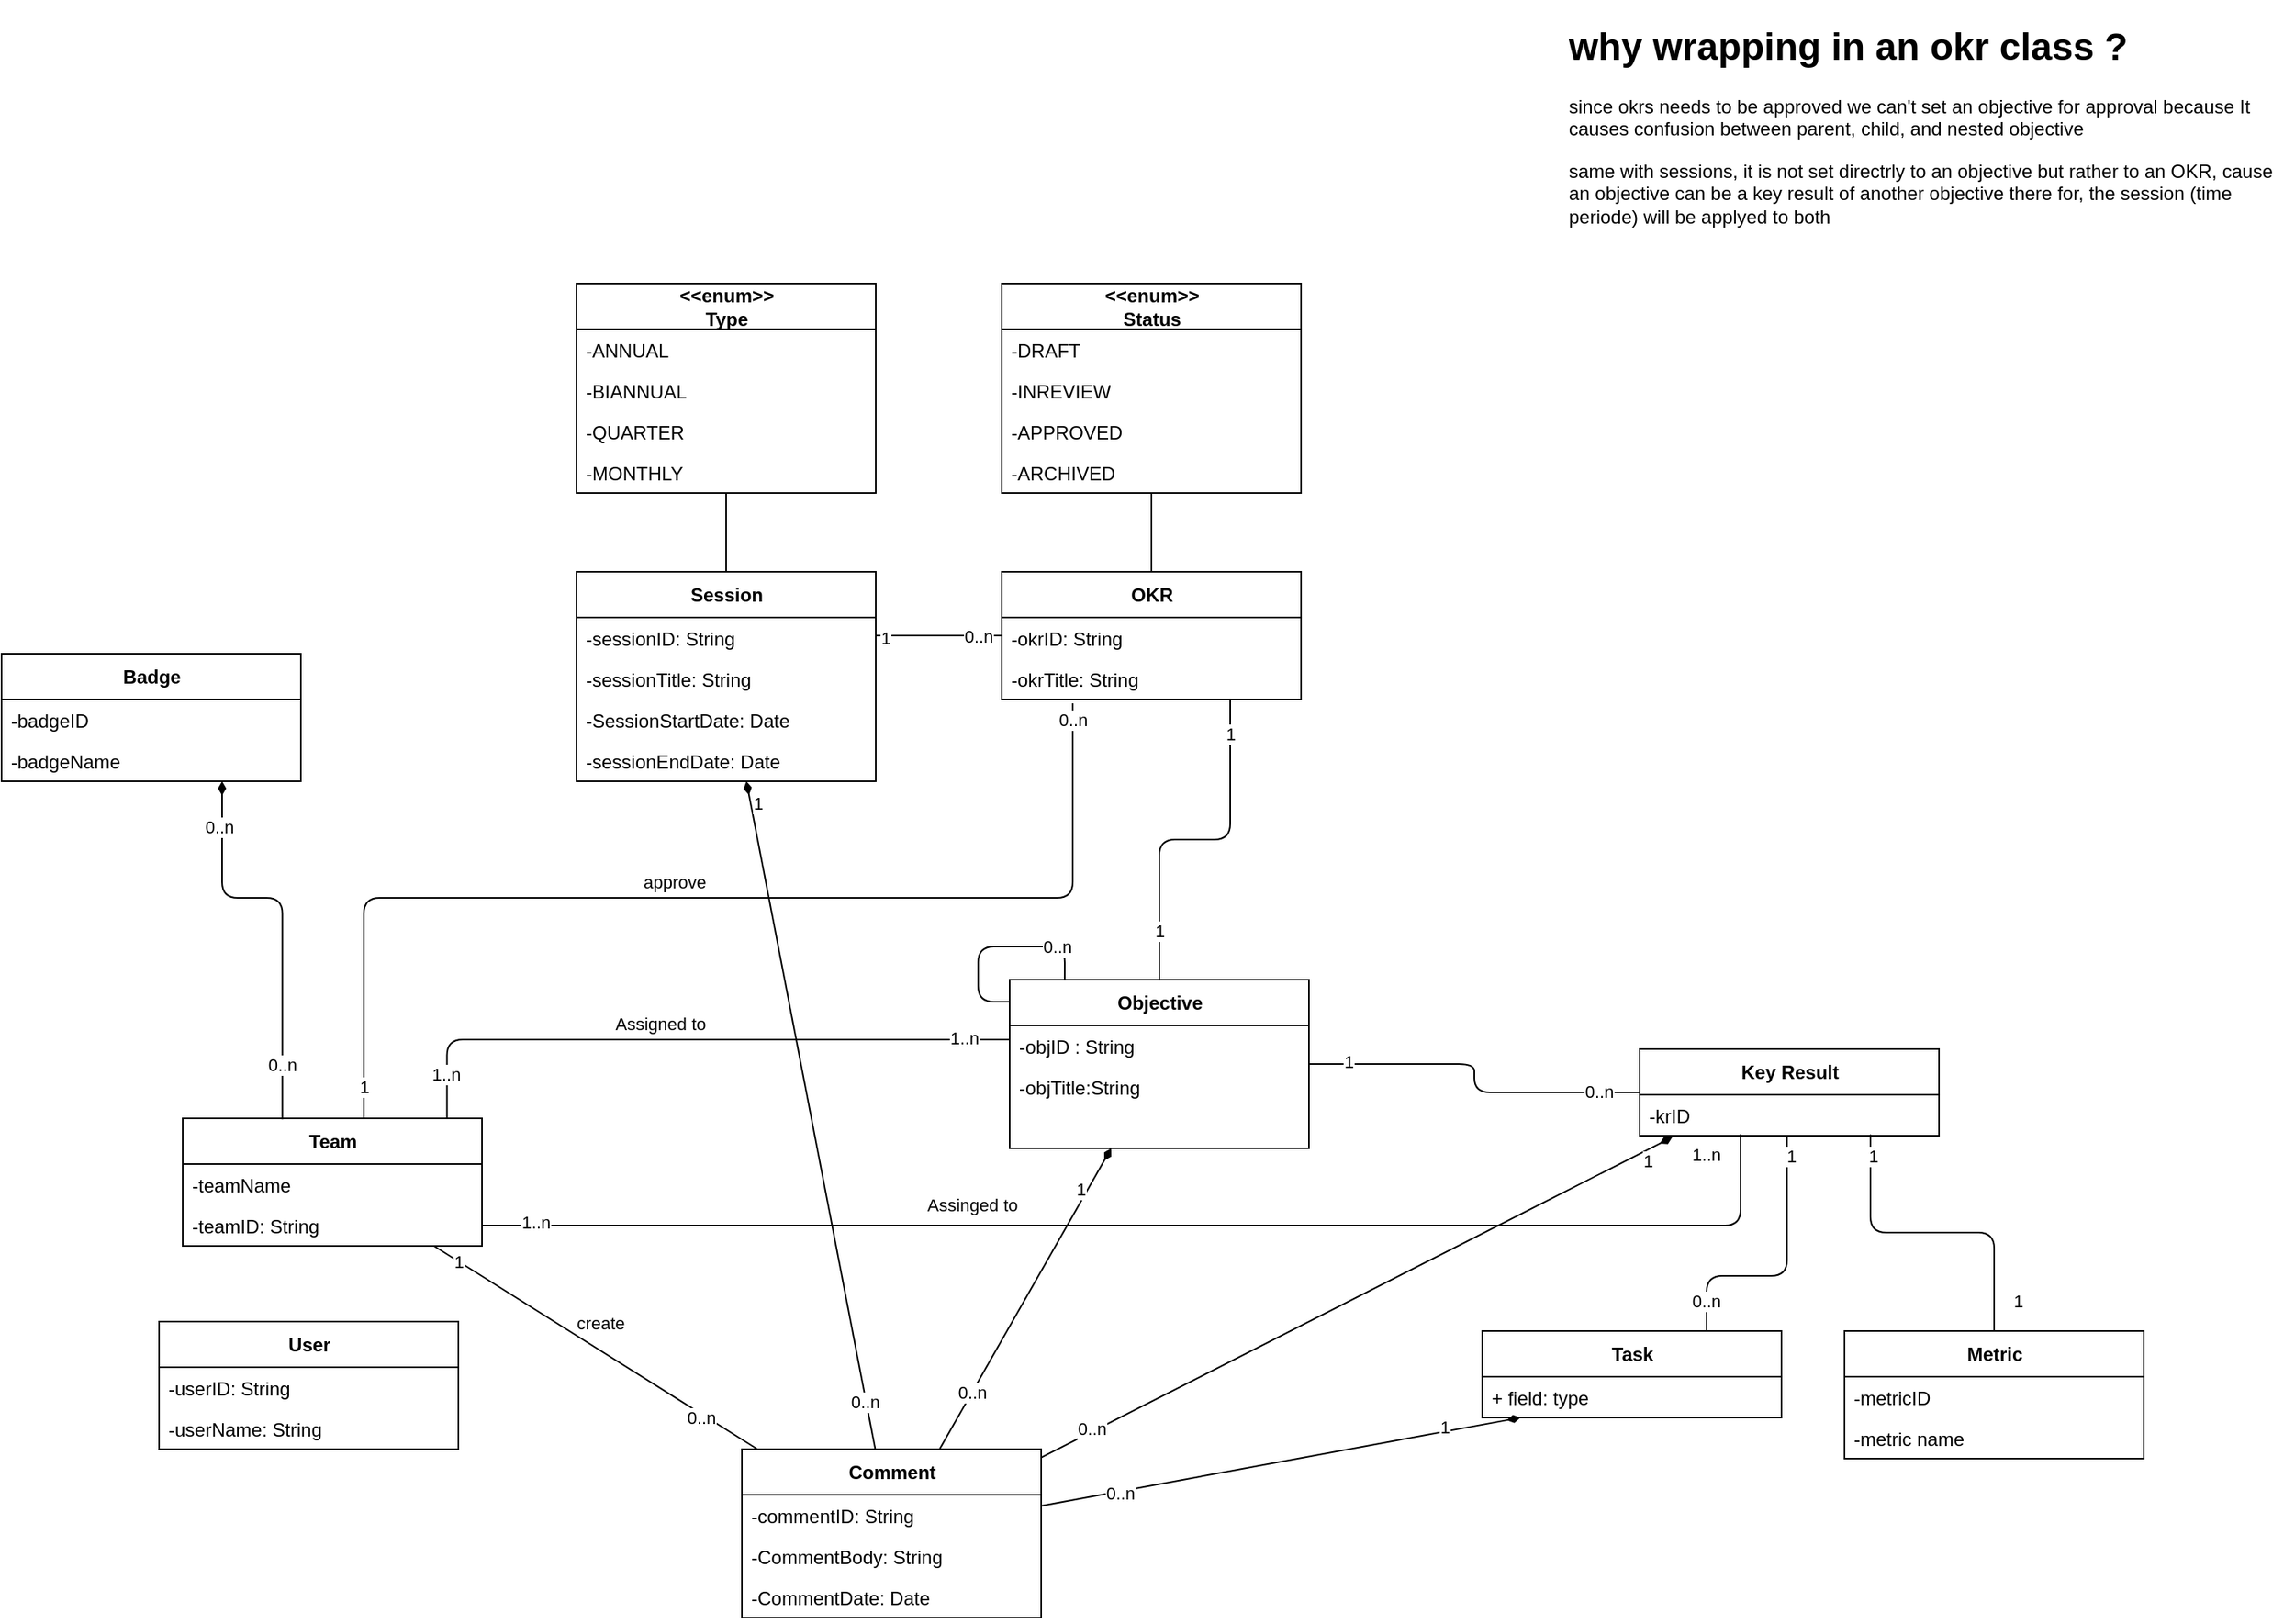 <mxfile>
    <diagram id="W5ZfDLvo8_gCMa8vNS1i" name="Page-1">
        <mxGraphModel dx="1169" dy="906" grid="1" gridSize="10" guides="1" tooltips="1" connect="1" arrows="1" fold="1" page="1" pageScale="1" pageWidth="827" pageHeight="1169" math="0" shadow="0">
            <root>
                <mxCell id="0"/>
                <mxCell id="1" parent="0"/>
                <mxCell id="dLR3dukY0bsqCnxzX5Ph-73" style="edgeStyle=elbowEdgeStyle;orthogonalLoop=1;jettySize=auto;elbow=vertical;html=1;entryX=0.5;entryY=0;entryDx=0;entryDy=0;endArrow=none;endFill=0;" parent="1" source="dLR3dukY0bsqCnxzX5Ph-20" target="dLR3dukY0bsqCnxzX5Ph-38" edge="1">
                    <mxGeometry relative="1" as="geometry">
                        <Array as="points">
                            <mxPoint x="920" y="543"/>
                        </Array>
                    </mxGeometry>
                </mxCell>
                <mxCell id="dLR3dukY0bsqCnxzX5Ph-134" value="1" style="edgeLabel;html=1;align=center;verticalAlign=middle;resizable=0;points=[];fontSize=11;fontFamily=Helvetica;fontColor=default;" parent="dLR3dukY0bsqCnxzX5Ph-73" vertex="1" connectable="0">
                    <mxGeometry x="0.746" relative="1" as="geometry">
                        <mxPoint y="-3" as="offset"/>
                    </mxGeometry>
                </mxCell>
                <mxCell id="323" value="1" style="edgeLabel;html=1;align=center;verticalAlign=middle;resizable=0;points=[];fontSize=11;fontFamily=Helvetica;fontColor=default;" parent="dLR3dukY0bsqCnxzX5Ph-73" vertex="1" connectable="0">
                    <mxGeometry x="-0.887" y="1" relative="1" as="geometry">
                        <mxPoint x="-1" y="9" as="offset"/>
                    </mxGeometry>
                </mxCell>
                <mxCell id="dLR3dukY0bsqCnxzX5Ph-20" value="OKR" style="swimlane;fontStyle=1;align=center;verticalAlign=middle;childLayout=stackLayout;horizontal=1;startSize=29;horizontalStack=0;resizeParent=1;resizeParentMax=0;resizeLast=0;collapsible=0;marginBottom=0;html=1;shadow=0;" parent="1" vertex="1">
                    <mxGeometry x="775" y="373" width="190" height="81" as="geometry"/>
                </mxCell>
                <mxCell id="36" value="-okrID: String" style="text;strokeColor=none;fillColor=none;align=left;verticalAlign=top;spacingLeft=4;spacingRight=4;overflow=hidden;rotatable=0;points=[[0,0.5],[1,0.5]];portConstraint=eastwest;shadow=0;" parent="dLR3dukY0bsqCnxzX5Ph-20" vertex="1">
                    <mxGeometry y="29" width="190" height="26" as="geometry"/>
                </mxCell>
                <mxCell id="322" value="-okrTitle: String" style="text;strokeColor=none;fillColor=none;align=left;verticalAlign=top;spacingLeft=4;spacingRight=4;overflow=hidden;rotatable=0;points=[[0,0.5],[1,0.5]];portConstraint=eastwest;shadow=0;" parent="dLR3dukY0bsqCnxzX5Ph-20" vertex="1">
                    <mxGeometry y="55" width="190" height="26" as="geometry"/>
                </mxCell>
                <mxCell id="dLR3dukY0bsqCnxzX5Ph-69" style="edgeStyle=orthogonalEdgeStyle;orthogonalLoop=1;jettySize=auto;html=1;endArrow=none;endFill=0;" parent="1" source="dLR3dukY0bsqCnxzX5Ph-23" target="dLR3dukY0bsqCnxzX5Ph-38" edge="1">
                    <mxGeometry relative="1" as="geometry"/>
                </mxCell>
                <mxCell id="dLR3dukY0bsqCnxzX5Ph-70" value="0..n" style="edgeLabel;html=1;align=center;verticalAlign=middle;resizable=0;points=[];" parent="dLR3dukY0bsqCnxzX5Ph-69" vertex="1" connectable="0">
                    <mxGeometry x="-0.766" y="-1" relative="1" as="geometry">
                        <mxPoint as="offset"/>
                    </mxGeometry>
                </mxCell>
                <mxCell id="dLR3dukY0bsqCnxzX5Ph-71" value="1" style="edgeLabel;html=1;align=center;verticalAlign=middle;resizable=0;points=[];" parent="dLR3dukY0bsqCnxzX5Ph-69" vertex="1" connectable="0">
                    <mxGeometry x="0.787" y="-2" relative="1" as="geometry">
                        <mxPoint as="offset"/>
                    </mxGeometry>
                </mxCell>
                <mxCell id="11" style="edgeStyle=elbowEdgeStyle;elbow=vertical;html=1;entryX=0.75;entryY=0;entryDx=0;entryDy=0;fontFamily=Times New Roman;endArrow=none;endFill=0;exitX=0.492;exitY=0.992;exitDx=0;exitDy=0;exitPerimeter=0;" parent="1" source="74" target="dLR3dukY0bsqCnxzX5Ph-33" edge="1">
                    <mxGeometry relative="1" as="geometry">
                        <Array as="points">
                            <mxPoint x="1220" y="820"/>
                            <mxPoint x="1055" y="830"/>
                        </Array>
                        <mxPoint x="1200" y="800" as="sourcePoint"/>
                    </mxGeometry>
                </mxCell>
                <mxCell id="15" value="0..n" style="edgeLabel;html=1;align=center;verticalAlign=middle;resizable=0;points=[];fontSize=11;fontFamily=Helvetica;fontColor=default;" parent="11" vertex="1" connectable="0">
                    <mxGeometry x="0.775" y="-1" relative="1" as="geometry">
                        <mxPoint as="offset"/>
                    </mxGeometry>
                </mxCell>
                <mxCell id="259" value="1" style="edgeLabel;html=1;align=center;verticalAlign=middle;resizable=0;points=[];" parent="11" vertex="1" connectable="0">
                    <mxGeometry x="-0.856" y="2" relative="1" as="geometry">
                        <mxPoint as="offset"/>
                    </mxGeometry>
                </mxCell>
                <mxCell id="dLR3dukY0bsqCnxzX5Ph-23" value="Key Result&lt;span style=&quot;color: rgba(0 , 0 , 0 , 0) ; font-family: monospace ; font-size: 0px ; font-weight: 400&quot;&gt;%3CmxGraphModel%3E%3Croot%3E%3CmxCell%20id%3D%220%22%2F%3E%3CmxCell%20id%3D%221%22%20parent%3D%220%22%2F%3E%3CmxCell%20id%3D%222%22%20value%3D%22OKR%22%20style%3D%22swimlane%3BfontStyle%3D1%3Balign%3Dcenter%3BverticalAlign%3Dmiddle%3BchildLayout%3DstackLayout%3Bhorizontal%3D1%3BstartSize%3D29%3BhorizontalStack%3D0%3BresizeParent%3D1%3BresizeParentMax%3D0%3BresizeLast%3D0%3Bcollapsible%3D0%3BmarginBottom%3D0%3Bhtml%3D1%3B%22%20vertex%3D%221%22%20parent%3D%221%22%3E%3CmxGeometry%20x%3D%22230%22%20y%3D%22270%22%20width%3D%22140%22%20height%3D%2254%22%20as%3D%22geometry%22%2F%3E%3C%2FmxCell%3E%3C%2Froot%3E%3C%2FmxGraphModel%3E&lt;/span&gt;&lt;span style=&quot;color: rgba(0 , 0 , 0 , 0) ; font-family: monospace ; font-size: 0px ; font-weight: 400&quot;&gt;%3CmxGraphModel%3E%3Croot%3E%3CmxCell%20id%3D%220%22%2F%3E%3CmxCell%20id%3D%221%22%20parent%3D%220%22%2F%3E%3CmxCell%20id%3D%222%22%20value%3D%22OKR%22%20style%3D%22swimlane%3BfontStyle%3D1%3Balign%3Dcenter%3BverticalAlign%3Dmiddle%3BchildLayout%3DstackLayout%3Bhorizontal%3D1%3BstartSize%3D29%3BhorizontalStack%3D0%3BresizeParent%3D1%3BresizeParentMax%3D0%3BresizeLast%3D0%3Bcollapsible%3D0%3BmarginBottom%3D0%3Bhtml%3D1%3B%22%20vertex%3D%221%22%20parent%3D%221%22%3E%3CmxGeometry%20x%3D%22230%22%20y%3D%22270%22%20width%3D%22140%22%20height%3D%2254%22%20as%3D%22geometry%22%2F%3E%3C%2FmxCell%3E%3C%2Froot%3E%3C%2FmxGraphModel%3E&lt;/span&gt;" style="swimlane;fontStyle=1;align=center;verticalAlign=middle;childLayout=stackLayout;horizontal=1;startSize=29;horizontalStack=0;resizeParent=1;resizeParentMax=0;resizeLast=0;collapsible=0;marginBottom=0;html=1;shadow=0;" parent="1" vertex="1">
                    <mxGeometry x="1180" y="676" width="190" height="55" as="geometry"/>
                </mxCell>
                <mxCell id="74" value="-krID" style="text;strokeColor=none;fillColor=none;align=left;verticalAlign=top;spacingLeft=4;spacingRight=4;overflow=hidden;rotatable=0;points=[[0,0.5],[1,0.5]];portConstraint=eastwest;shadow=0;fontFamily=Helvetica;fontSize=12;fontColor=default;startSize=29;html=1;" parent="dLR3dukY0bsqCnxzX5Ph-23" vertex="1">
                    <mxGeometry y="29" width="190" height="26" as="geometry"/>
                </mxCell>
                <mxCell id="266" style="edgeStyle=elbowEdgeStyle;elbow=vertical;html=1;entryX=0;entryY=0.5;entryDx=0;entryDy=0;endArrow=none;endFill=0;" parent="1" source="dLR3dukY0bsqCnxzX5Ph-27" target="dLR3dukY0bsqCnxzX5Ph-20" edge="1">
                    <mxGeometry relative="1" as="geometry"/>
                </mxCell>
                <mxCell id="267" value="0..n" style="edgeLabel;html=1;align=center;verticalAlign=middle;resizable=0;points=[];" parent="266" vertex="1" connectable="0">
                    <mxGeometry x="0.795" y="-2" relative="1" as="geometry">
                        <mxPoint x="-7" y="-2" as="offset"/>
                    </mxGeometry>
                </mxCell>
                <mxCell id="268" value="1" style="edgeLabel;html=1;align=center;verticalAlign=middle;resizable=0;points=[];" parent="266" vertex="1" connectable="0">
                    <mxGeometry x="-0.863" y="-1" relative="1" as="geometry">
                        <mxPoint as="offset"/>
                    </mxGeometry>
                </mxCell>
                <mxCell id="343" style="edgeStyle=elbowEdgeStyle;elbow=vertical;html=1;labelBackgroundColor=default;fontFamily=Helvetica;fontSize=11;fontColor=default;startArrow=none;startFill=0;endArrow=none;endFill=0;strokeColor=default;strokeWidth=1;" parent="1" source="dLR3dukY0bsqCnxzX5Ph-27" target="338" edge="1">
                    <mxGeometry relative="1" as="geometry">
                        <mxPoint x="650" y="333" as="targetPoint"/>
                    </mxGeometry>
                </mxCell>
                <mxCell id="dLR3dukY0bsqCnxzX5Ph-27" value="Session" style="swimlane;fontStyle=1;align=center;verticalAlign=middle;childLayout=stackLayout;horizontal=1;startSize=29;horizontalStack=0;resizeParent=1;resizeParentMax=0;resizeLast=0;collapsible=0;marginBottom=0;html=1;shadow=0;" parent="1" vertex="1">
                    <mxGeometry x="505" y="373" width="190" height="133" as="geometry"/>
                </mxCell>
                <mxCell id="49" value="-sessionID: String" style="text;strokeColor=none;fillColor=none;align=left;verticalAlign=top;spacingLeft=4;spacingRight=4;overflow=hidden;rotatable=0;points=[[0,0.5],[1,0.5]];portConstraint=eastwest;shadow=0;fontFamily=Helvetica;fontSize=12;fontColor=default;startSize=29;html=1;" parent="dLR3dukY0bsqCnxzX5Ph-27" vertex="1">
                    <mxGeometry y="29" width="190" height="26" as="geometry"/>
                </mxCell>
                <mxCell id="324" value="-sessionTitle: String" style="text;strokeColor=none;fillColor=none;align=left;verticalAlign=top;spacingLeft=4;spacingRight=4;overflow=hidden;rotatable=0;points=[[0,0.5],[1,0.5]];portConstraint=eastwest;shadow=0;fontFamily=Helvetica;fontSize=12;fontColor=default;startSize=29;html=1;" parent="dLR3dukY0bsqCnxzX5Ph-27" vertex="1">
                    <mxGeometry y="55" width="190" height="26" as="geometry"/>
                </mxCell>
                <mxCell id="325" value="-SessionStartDate: Date" style="text;strokeColor=none;fillColor=none;align=left;verticalAlign=top;spacingLeft=4;spacingRight=4;overflow=hidden;rotatable=0;points=[[0,0.5],[1,0.5]];portConstraint=eastwest;shadow=0;fontFamily=Helvetica;fontSize=12;fontColor=default;startSize=29;html=1;" parent="dLR3dukY0bsqCnxzX5Ph-27" vertex="1">
                    <mxGeometry y="81" width="190" height="26" as="geometry"/>
                </mxCell>
                <mxCell id="326" value="-sessionEndDate: Date" style="text;strokeColor=none;fillColor=none;align=left;verticalAlign=top;spacingLeft=4;spacingRight=4;overflow=hidden;rotatable=0;points=[[0,0.5],[1,0.5]];portConstraint=eastwest;shadow=0;fontFamily=Helvetica;fontSize=12;fontColor=default;startSize=29;html=1;" parent="dLR3dukY0bsqCnxzX5Ph-27" vertex="1">
                    <mxGeometry y="107" width="190" height="26" as="geometry"/>
                </mxCell>
                <mxCell id="279" style="edgeStyle=elbowEdgeStyle;elbow=vertical;html=1;endArrow=none;endFill=0;exitX=0.883;exitY=0.022;exitDx=0;exitDy=0;exitPerimeter=0;" parent="1" source="dLR3dukY0bsqCnxzX5Ph-28" target="dLR3dukY0bsqCnxzX5Ph-38" edge="1">
                    <mxGeometry relative="1" as="geometry">
                        <Array as="points">
                            <mxPoint x="500" y="670"/>
                        </Array>
                    </mxGeometry>
                </mxCell>
                <mxCell id="280" value="1..n" style="edgeLabel;html=1;align=center;verticalAlign=middle;resizable=0;points=[];" parent="279" vertex="1" connectable="0">
                    <mxGeometry x="0.855" y="1" relative="1" as="geometry">
                        <mxPoint as="offset"/>
                    </mxGeometry>
                </mxCell>
                <mxCell id="281" value="1..n" style="edgeLabel;html=1;align=center;verticalAlign=middle;resizable=0;points=[];" parent="279" vertex="1" connectable="0">
                    <mxGeometry x="-0.852" y="1" relative="1" as="geometry">
                        <mxPoint as="offset"/>
                    </mxGeometry>
                </mxCell>
                <mxCell id="286" value="Assigned to" style="edgeLabel;html=1;align=center;verticalAlign=middle;resizable=0;points=[];" parent="279" vertex="1" connectable="0">
                    <mxGeometry x="-0.027" y="4" relative="1" as="geometry">
                        <mxPoint x="-12" y="-6" as="offset"/>
                    </mxGeometry>
                </mxCell>
                <mxCell id="284" style="edgeStyle=elbowEdgeStyle;elbow=vertical;html=1;entryX=0.237;entryY=1.096;entryDx=0;entryDy=0;entryPerimeter=0;endArrow=none;endFill=0;" parent="1" source="dLR3dukY0bsqCnxzX5Ph-28" target="322" edge="1">
                    <mxGeometry relative="1" as="geometry">
                        <Array as="points">
                            <mxPoint x="370" y="580"/>
                            <mxPoint x="610" y="580"/>
                        </Array>
                    </mxGeometry>
                </mxCell>
                <mxCell id="285" value="approve" style="edgeLabel;html=1;align=center;verticalAlign=middle;resizable=0;points=[];" parent="284" vertex="1" connectable="0">
                    <mxGeometry x="0.113" y="-3" relative="1" as="geometry">
                        <mxPoint x="-60" y="-13" as="offset"/>
                    </mxGeometry>
                </mxCell>
                <mxCell id="292" value="0..n" style="edgeLabel;html=1;align=center;verticalAlign=middle;resizable=0;points=[];" parent="284" vertex="1" connectable="0">
                    <mxGeometry x="0.972" relative="1" as="geometry">
                        <mxPoint as="offset"/>
                    </mxGeometry>
                </mxCell>
                <mxCell id="293" value="1" style="edgeLabel;html=1;align=center;verticalAlign=middle;resizable=0;points=[];" parent="284" vertex="1" connectable="0">
                    <mxGeometry x="-0.944" relative="1" as="geometry">
                        <mxPoint as="offset"/>
                    </mxGeometry>
                </mxCell>
                <mxCell id="dLR3dukY0bsqCnxzX5Ph-28" value="Team" style="swimlane;fontStyle=1;align=center;verticalAlign=middle;childLayout=stackLayout;horizontal=1;startSize=29;horizontalStack=0;resizeParent=1;resizeParentMax=0;resizeLast=0;collapsible=0;marginBottom=0;html=1;shadow=0;" parent="1" vertex="1">
                    <mxGeometry x="255" y="720" width="190" height="81" as="geometry"/>
                </mxCell>
                <mxCell id="359" value="-teamName" style="text;strokeColor=none;fillColor=none;align=left;verticalAlign=top;spacingLeft=4;spacingRight=4;overflow=hidden;rotatable=0;points=[[0,0.5],[1,0.5]];portConstraint=eastwest;shadow=0;fontFamily=Helvetica;fontSize=12;fontColor=default;startSize=29;html=1;" parent="dLR3dukY0bsqCnxzX5Ph-28" vertex="1">
                    <mxGeometry y="29" width="190" height="26" as="geometry"/>
                </mxCell>
                <mxCell id="272" value="-teamID: String" style="text;strokeColor=none;fillColor=none;align=left;verticalAlign=top;spacingLeft=4;spacingRight=4;overflow=hidden;rotatable=0;points=[[0,0.5],[1,0.5]];portConstraint=eastwest;shadow=0;fontFamily=Helvetica;fontSize=12;fontColor=default;startSize=29;html=1;" parent="dLR3dukY0bsqCnxzX5Ph-28" vertex="1">
                    <mxGeometry y="55" width="190" height="26" as="geometry"/>
                </mxCell>
                <mxCell id="dLR3dukY0bsqCnxzX5Ph-118" style="edgeStyle=elbowEdgeStyle;shape=connector;orthogonalLoop=1;jettySize=auto;elbow=vertical;html=1;labelBackgroundColor=default;fontFamily=Helvetica;fontSize=11;fontColor=default;startArrow=diamondThin;startFill=1;endArrow=none;endFill=0;strokeColor=default;entryX=0.333;entryY=0.008;entryDx=0;entryDy=0;entryPerimeter=0;" parent="1" source="dLR3dukY0bsqCnxzX5Ph-31" target="dLR3dukY0bsqCnxzX5Ph-28" edge="1">
                    <mxGeometry relative="1" as="geometry">
                        <mxPoint x="319" y="700" as="targetPoint"/>
                        <Array as="points">
                            <mxPoint x="280" y="580"/>
                        </Array>
                    </mxGeometry>
                </mxCell>
                <mxCell id="dLR3dukY0bsqCnxzX5Ph-119" value="0..n" style="edgeLabel;html=1;align=center;verticalAlign=middle;resizable=0;points=[];fontSize=11;fontFamily=Helvetica;fontColor=default;" parent="dLR3dukY0bsqCnxzX5Ph-118" vertex="1" connectable="0">
                    <mxGeometry x="0.725" y="-1" relative="1" as="geometry">
                        <mxPoint as="offset"/>
                    </mxGeometry>
                </mxCell>
                <mxCell id="dLR3dukY0bsqCnxzX5Ph-120" value="0..n" style="edgeLabel;html=1;align=center;verticalAlign=middle;resizable=0;points=[];fontSize=11;fontFamily=Helvetica;fontColor=default;" parent="dLR3dukY0bsqCnxzX5Ph-118" vertex="1" connectable="0">
                    <mxGeometry x="-0.549" y="-2" relative="1" as="geometry">
                        <mxPoint y="-28" as="offset"/>
                    </mxGeometry>
                </mxCell>
                <mxCell id="dLR3dukY0bsqCnxzX5Ph-31" value="Badge" style="swimlane;fontStyle=1;align=center;verticalAlign=middle;childLayout=stackLayout;horizontal=1;startSize=29;horizontalStack=0;resizeParent=1;resizeParentMax=0;resizeLast=0;collapsible=0;marginBottom=0;html=1;shadow=0;" parent="1" vertex="1">
                    <mxGeometry x="140" y="425" width="190" height="81" as="geometry"/>
                </mxCell>
                <mxCell id="81" value="-badgeID" style="text;strokeColor=none;fillColor=none;align=left;verticalAlign=top;spacingLeft=4;spacingRight=4;overflow=hidden;rotatable=0;points=[[0,0.5],[1,0.5]];portConstraint=eastwest;shadow=0;fontFamily=Helvetica;fontSize=12;fontColor=default;startSize=29;html=1;" parent="dLR3dukY0bsqCnxzX5Ph-31" vertex="1">
                    <mxGeometry y="29" width="190" height="26" as="geometry"/>
                </mxCell>
                <mxCell id="321" value="-badgeName" style="text;strokeColor=none;fillColor=none;align=left;verticalAlign=top;spacingLeft=4;spacingRight=4;overflow=hidden;rotatable=0;points=[[0,0.5],[1,0.5]];portConstraint=eastwest;shadow=0;fontFamily=Helvetica;fontSize=12;fontColor=default;startSize=29;html=1;" parent="dLR3dukY0bsqCnxzX5Ph-31" vertex="1">
                    <mxGeometry y="55" width="190" height="26" as="geometry"/>
                </mxCell>
                <mxCell id="302" style="edgeStyle=none;shape=connector;html=1;labelBackgroundColor=default;fontFamily=Helvetica;fontSize=11;fontColor=default;startArrow=none;startFill=0;endArrow=diamondThin;endFill=1;strokeColor=default;elbow=vertical;" parent="1" source="dLR3dukY0bsqCnxzX5Ph-32" target="dLR3dukY0bsqCnxzX5Ph-38" edge="1">
                    <mxGeometry relative="1" as="geometry"/>
                </mxCell>
                <mxCell id="311" value="1" style="edgeLabel;html=1;align=center;verticalAlign=middle;resizable=0;points=[];fontSize=11;fontFamily=Helvetica;fontColor=default;" parent="302" vertex="1" connectable="0">
                    <mxGeometry x="0.911" y="1" relative="1" as="geometry">
                        <mxPoint x="-14" y="18" as="offset"/>
                    </mxGeometry>
                </mxCell>
                <mxCell id="316" value="0..n" style="edgeLabel;html=1;align=center;verticalAlign=middle;resizable=0;points=[];fontSize=11;fontFamily=Helvetica;fontColor=default;" parent="302" vertex="1" connectable="0">
                    <mxGeometry x="-0.623" relative="1" as="geometry">
                        <mxPoint as="offset"/>
                    </mxGeometry>
                </mxCell>
                <mxCell id="303" style="edgeStyle=none;shape=connector;html=1;labelBackgroundColor=default;fontFamily=Helvetica;fontSize=11;fontColor=default;startArrow=none;startFill=0;endArrow=diamondThin;endFill=1;strokeColor=default;elbow=vertical;entryX=0.109;entryY=1.036;entryDx=0;entryDy=0;entryPerimeter=0;" parent="1" source="dLR3dukY0bsqCnxzX5Ph-32" target="74" edge="1">
                    <mxGeometry relative="1" as="geometry"/>
                </mxCell>
                <mxCell id="310" value="1" style="edgeLabel;html=1;align=center;verticalAlign=middle;resizable=0;points=[];fontSize=11;fontFamily=Helvetica;fontColor=default;" parent="303" vertex="1" connectable="0">
                    <mxGeometry x="0.836" y="2" relative="1" as="geometry">
                        <mxPoint x="18" as="offset"/>
                    </mxGeometry>
                </mxCell>
                <mxCell id="315" value="0..n" style="edgeLabel;html=1;align=center;verticalAlign=middle;resizable=0;points=[];fontSize=11;fontFamily=Helvetica;fontColor=default;" parent="303" vertex="1" connectable="0">
                    <mxGeometry x="-0.697" y="1" relative="1" as="geometry">
                        <mxPoint x="-28" y="13" as="offset"/>
                    </mxGeometry>
                </mxCell>
                <mxCell id="304" style="edgeStyle=none;shape=connector;html=1;labelBackgroundColor=default;fontFamily=Helvetica;fontSize=11;fontColor=default;startArrow=none;startFill=0;endArrow=diamondThin;endFill=1;strokeColor=default;elbow=vertical;" parent="1" source="dLR3dukY0bsqCnxzX5Ph-32" target="76" edge="1">
                    <mxGeometry relative="1" as="geometry"/>
                </mxCell>
                <mxCell id="309" value="1" style="edgeLabel;html=1;align=center;verticalAlign=middle;resizable=0;points=[];fontSize=11;fontFamily=Helvetica;fontColor=default;" parent="304" vertex="1" connectable="0">
                    <mxGeometry x="0.597" y="-2" relative="1" as="geometry">
                        <mxPoint x="12" y="-8" as="offset"/>
                    </mxGeometry>
                </mxCell>
                <mxCell id="314" value="0..n" style="edgeLabel;html=1;align=center;verticalAlign=middle;resizable=0;points=[];fontSize=11;fontFamily=Helvetica;fontColor=default;" parent="304" vertex="1" connectable="0">
                    <mxGeometry x="-0.669" y="-1" relative="1" as="geometry">
                        <mxPoint x="-1" as="offset"/>
                    </mxGeometry>
                </mxCell>
                <mxCell id="306" style="edgeStyle=none;shape=connector;html=1;labelBackgroundColor=default;fontFamily=Helvetica;fontSize=11;fontColor=default;startArrow=none;startFill=0;endArrow=diamondThin;endFill=1;strokeColor=default;elbow=vertical;" parent="1" source="dLR3dukY0bsqCnxzX5Ph-32" target="dLR3dukY0bsqCnxzX5Ph-27" edge="1">
                    <mxGeometry relative="1" as="geometry"/>
                </mxCell>
                <mxCell id="312" value="1" style="edgeLabel;html=1;align=center;verticalAlign=middle;resizable=0;points=[];fontSize=11;fontFamily=Helvetica;fontColor=default;" parent="306" vertex="1" connectable="0">
                    <mxGeometry x="0.963" y="2" relative="1" as="geometry">
                        <mxPoint x="7" y="6" as="offset"/>
                    </mxGeometry>
                </mxCell>
                <mxCell id="317" value="0..n" style="edgeLabel;html=1;align=center;verticalAlign=middle;resizable=0;points=[];fontSize=11;fontFamily=Helvetica;fontColor=default;" parent="306" vertex="1" connectable="0">
                    <mxGeometry x="-0.856" y="1" relative="1" as="geometry">
                        <mxPoint as="offset"/>
                    </mxGeometry>
                </mxCell>
                <mxCell id="307" style="edgeStyle=none;shape=connector;html=1;labelBackgroundColor=default;fontFamily=Helvetica;fontSize=11;fontColor=default;startArrow=none;startFill=0;endArrow=none;endFill=0;strokeColor=default;elbow=vertical;" parent="1" source="dLR3dukY0bsqCnxzX5Ph-32" target="dLR3dukY0bsqCnxzX5Ph-28" edge="1">
                    <mxGeometry relative="1" as="geometry"/>
                </mxCell>
                <mxCell id="313" value="1" style="edgeLabel;html=1;align=center;verticalAlign=middle;resizable=0;points=[];fontSize=11;fontFamily=Helvetica;fontColor=default;" parent="307" vertex="1" connectable="0">
                    <mxGeometry x="0.848" relative="1" as="geometry">
                        <mxPoint as="offset"/>
                    </mxGeometry>
                </mxCell>
                <mxCell id="318" value="0..n" style="edgeLabel;html=1;align=center;verticalAlign=middle;resizable=0;points=[];fontSize=11;fontFamily=Helvetica;fontColor=default;" parent="307" vertex="1" connectable="0">
                    <mxGeometry x="-0.658" y="2" relative="1" as="geometry">
                        <mxPoint as="offset"/>
                    </mxGeometry>
                </mxCell>
                <mxCell id="320" value="create" style="edgeLabel;html=1;align=center;verticalAlign=middle;resizable=0;points=[];fontSize=11;fontFamily=Helvetica;fontColor=default;" parent="307" vertex="1" connectable="0">
                    <mxGeometry x="0.111" y="-4" relative="1" as="geometry">
                        <mxPoint x="12" y="-5" as="offset"/>
                    </mxGeometry>
                </mxCell>
                <mxCell id="dLR3dukY0bsqCnxzX5Ph-32" value="Comment" style="swimlane;fontStyle=1;align=center;verticalAlign=middle;childLayout=stackLayout;horizontal=1;startSize=29;horizontalStack=0;resizeParent=1;resizeParentMax=0;resizeLast=0;collapsible=0;marginBottom=0;html=1;shadow=0;" parent="1" vertex="1">
                    <mxGeometry x="610" y="930" width="190" height="107" as="geometry"/>
                </mxCell>
                <mxCell id="73" value="-commentID: String" style="text;strokeColor=none;fillColor=none;align=left;verticalAlign=top;spacingLeft=4;spacingRight=4;overflow=hidden;rotatable=0;points=[[0,0.5],[1,0.5]];portConstraint=eastwest;shadow=0;fontFamily=Helvetica;fontSize=12;fontColor=default;startSize=29;html=1;" parent="dLR3dukY0bsqCnxzX5Ph-32" vertex="1">
                    <mxGeometry y="29" width="190" height="26" as="geometry"/>
                </mxCell>
                <mxCell id="357" value="-CommentBody: String" style="text;strokeColor=none;fillColor=none;align=left;verticalAlign=top;spacingLeft=4;spacingRight=4;overflow=hidden;rotatable=0;points=[[0,0.5],[1,0.5]];portConstraint=eastwest;shadow=0;fontFamily=Helvetica;fontSize=12;fontColor=default;startSize=29;html=1;" parent="dLR3dukY0bsqCnxzX5Ph-32" vertex="1">
                    <mxGeometry y="55" width="190" height="26" as="geometry"/>
                </mxCell>
                <mxCell id="358" value="-CommentDate: Date" style="text;strokeColor=none;fillColor=none;align=left;verticalAlign=top;spacingLeft=4;spacingRight=4;overflow=hidden;rotatable=0;points=[[0,0.5],[1,0.5]];portConstraint=eastwest;shadow=0;fontFamily=Helvetica;fontSize=12;fontColor=default;startSize=29;html=1;" parent="dLR3dukY0bsqCnxzX5Ph-32" vertex="1">
                    <mxGeometry y="81" width="190" height="26" as="geometry"/>
                </mxCell>
                <mxCell id="dLR3dukY0bsqCnxzX5Ph-33" value="Task" style="swimlane;fontStyle=1;align=center;verticalAlign=middle;childLayout=stackLayout;horizontal=1;startSize=29;horizontalStack=0;resizeParent=1;resizeParentMax=0;resizeLast=0;collapsible=0;marginBottom=0;html=1;shadow=0;" parent="1" vertex="1">
                    <mxGeometry x="1080" y="855" width="190" height="55" as="geometry"/>
                </mxCell>
                <mxCell id="76" value="+ field: type" style="text;strokeColor=none;fillColor=none;align=left;verticalAlign=top;spacingLeft=4;spacingRight=4;overflow=hidden;rotatable=0;points=[[0,0.5],[1,0.5]];portConstraint=eastwest;shadow=0;fontFamily=Helvetica;fontSize=12;fontColor=default;startSize=29;html=1;" parent="dLR3dukY0bsqCnxzX5Ph-33" vertex="1">
                    <mxGeometry y="29" width="190" height="26" as="geometry"/>
                </mxCell>
                <mxCell id="dLR3dukY0bsqCnxzX5Ph-107" style="edgeStyle=elbowEdgeStyle;shape=connector;orthogonalLoop=1;jettySize=auto;html=1;labelBackgroundColor=default;fontFamily=Helvetica;fontSize=11;fontColor=default;startArrow=none;startFill=0;endArrow=none;endFill=0;strokeColor=default;elbow=vertical;entryX=0.771;entryY=0.973;entryDx=0;entryDy=0;entryPerimeter=0;" parent="1" source="dLR3dukY0bsqCnxzX5Ph-36" target="74" edge="1">
                    <mxGeometry relative="1" as="geometry">
                        <mxPoint x="1300" y="710" as="targetPoint"/>
                    </mxGeometry>
                </mxCell>
                <mxCell id="dLR3dukY0bsqCnxzX5Ph-108" value="1" style="edgeLabel;html=1;align=center;verticalAlign=middle;resizable=0;points=[];fontSize=11;fontFamily=Helvetica;fontColor=default;" parent="dLR3dukY0bsqCnxzX5Ph-107" vertex="1" connectable="0">
                    <mxGeometry x="-0.707" y="-2" relative="1" as="geometry">
                        <mxPoint x="13" y="11" as="offset"/>
                    </mxGeometry>
                </mxCell>
                <mxCell id="dLR3dukY0bsqCnxzX5Ph-109" value="1" style="edgeLabel;html=1;align=center;verticalAlign=middle;resizable=0;points=[];fontSize=11;fontFamily=Helvetica;fontColor=default;" parent="dLR3dukY0bsqCnxzX5Ph-107" vertex="1" connectable="0">
                    <mxGeometry x="0.728" y="-1" relative="1" as="geometry">
                        <mxPoint y="-14" as="offset"/>
                    </mxGeometry>
                </mxCell>
                <mxCell id="dLR3dukY0bsqCnxzX5Ph-36" value="Metric" style="swimlane;fontStyle=1;align=center;verticalAlign=middle;childLayout=stackLayout;horizontal=1;startSize=29;horizontalStack=0;resizeParent=1;resizeParentMax=0;resizeLast=0;collapsible=0;marginBottom=0;html=1;shadow=0;comic=0;" parent="1" vertex="1">
                    <mxGeometry x="1310" y="855" width="190" height="81" as="geometry"/>
                </mxCell>
                <mxCell id="75" value="-metricID" style="text;strokeColor=none;fillColor=none;align=left;verticalAlign=top;spacingLeft=4;spacingRight=4;overflow=hidden;rotatable=0;points=[[0,0.5],[1,0.5]];portConstraint=eastwest;shadow=0;fontFamily=Helvetica;fontSize=12;fontColor=default;startSize=29;html=1;treeFolding=0;" parent="dLR3dukY0bsqCnxzX5Ph-36" vertex="1">
                    <mxGeometry y="29" width="190" height="26" as="geometry"/>
                </mxCell>
                <mxCell id="257" value="-metric name&amp;nbsp;" style="text;strokeColor=none;fillColor=none;align=left;verticalAlign=top;spacingLeft=4;spacingRight=4;overflow=hidden;rotatable=0;points=[[0,0.5],[1,0.5]];portConstraint=eastwest;shadow=0;fontFamily=Helvetica;fontSize=12;fontColor=default;startSize=29;html=1;treeFolding=0;" parent="dLR3dukY0bsqCnxzX5Ph-36" vertex="1">
                    <mxGeometry y="55" width="190" height="26" as="geometry"/>
                </mxCell>
                <mxCell id="dLR3dukY0bsqCnxzX5Ph-57" value="" style="group;shadow=0;" parent="1" vertex="1" connectable="0">
                    <mxGeometry x="770" y="621" width="190" height="55" as="geometry"/>
                </mxCell>
                <mxCell id="dLR3dukY0bsqCnxzX5Ph-38" value="Objective" style="swimlane;fontStyle=1;align=center;verticalAlign=middle;childLayout=stackLayout;horizontal=1;startSize=29;horizontalStack=0;resizeParent=1;resizeParentMax=0;resizeLast=0;collapsible=0;marginBottom=0;html=1;shadow=0;" parent="dLR3dukY0bsqCnxzX5Ph-57" vertex="1">
                    <mxGeometry x="10" y="11" width="190" height="107" as="geometry"/>
                </mxCell>
                <mxCell id="48" value="-objID : String&amp;nbsp;" style="text;strokeColor=none;fillColor=none;align=left;verticalAlign=top;spacingLeft=4;spacingRight=4;overflow=hidden;rotatable=0;points=[[0,0.5],[1,0.5]];portConstraint=eastwest;shadow=0;fontFamily=Helvetica;fontSize=12;fontColor=default;startSize=29;html=1;" parent="dLR3dukY0bsqCnxzX5Ph-38" vertex="1">
                    <mxGeometry y="29" width="190" height="26" as="geometry"/>
                </mxCell>
                <mxCell id="345" value="-objTitle:String" style="text;strokeColor=none;fillColor=none;align=left;verticalAlign=top;spacingLeft=4;spacingRight=4;overflow=hidden;rotatable=0;points=[[0,0.5],[1,0.5]];portConstraint=eastwest;shadow=0;fontFamily=Helvetica;fontSize=12;fontColor=default;startSize=29;html=1;" parent="dLR3dukY0bsqCnxzX5Ph-38" vertex="1">
                    <mxGeometry y="55" width="190" height="26" as="geometry"/>
                </mxCell>
                <mxCell id="352" style="text;strokeColor=none;fillColor=none;align=left;verticalAlign=top;spacingLeft=4;spacingRight=4;overflow=hidden;rotatable=0;points=[[0,0.5],[1,0.5]];portConstraint=eastwest;shadow=0;fontFamily=Helvetica;fontSize=12;fontColor=default;startSize=29;html=1;" parent="dLR3dukY0bsqCnxzX5Ph-38" vertex="1">
                    <mxGeometry y="81" width="190" height="26" as="geometry"/>
                </mxCell>
                <mxCell id="dLR3dukY0bsqCnxzX5Ph-55" style="edgeStyle=orthogonalEdgeStyle;orthogonalLoop=1;jettySize=auto;html=1;entryX=0.184;entryY=0;entryDx=0;entryDy=0;endArrow=none;endFill=0;entryPerimeter=0;" parent="dLR3dukY0bsqCnxzX5Ph-57" source="dLR3dukY0bsqCnxzX5Ph-38" target="dLR3dukY0bsqCnxzX5Ph-38" edge="1">
                    <mxGeometry relative="1" as="geometry">
                        <Array as="points">
                            <mxPoint x="-10" y="25"/>
                            <mxPoint x="-10" y="-10"/>
                            <mxPoint x="45" y="-10"/>
                        </Array>
                        <mxPoint x="10" y="25" as="sourcePoint"/>
                    </mxGeometry>
                </mxCell>
                <mxCell id="dLR3dukY0bsqCnxzX5Ph-56" value="0..n" style="edgeLabel;html=1;align=center;verticalAlign=middle;resizable=0;points=[];" parent="dLR3dukY0bsqCnxzX5Ph-55" vertex="1" connectable="0">
                    <mxGeometry x="0.473" y="-2" relative="1" as="geometry">
                        <mxPoint x="8" y="-2" as="offset"/>
                    </mxGeometry>
                </mxCell>
                <mxCell id="dLR3dukY0bsqCnxzX5Ph-67" value="&lt;h1&gt;why wrapping in an okr class ?&lt;/h1&gt;&lt;p&gt;since okrs needs to be approved we can't set an objective for approval because It causes confusion between parent, child, and nested objective&lt;/p&gt;&lt;p&gt;same with sessions, it is not set directrly to an objective but rather to an OKR, cause an objective can be a key result of another objective there for, the session (time periode) will be applyed to both&lt;/p&gt;" style="text;html=1;strokeColor=none;fillColor=none;spacing=5;spacingTop=-20;whiteSpace=wrap;overflow=hidden;shadow=0;" parent="1" vertex="1">
                    <mxGeometry x="1130" y="20" width="465" height="170" as="geometry"/>
                </mxCell>
                <mxCell id="278" style="edgeStyle=elbowEdgeStyle;elbow=vertical;html=1;entryX=0.5;entryY=0;entryDx=0;entryDy=0;endArrow=none;endFill=0;" parent="1" source="273" target="dLR3dukY0bsqCnxzX5Ph-20" edge="1">
                    <mxGeometry relative="1" as="geometry"/>
                </mxCell>
                <mxCell id="273" value="&amp;lt;&amp;lt;enum&amp;gt;&amp;gt;&lt;br&gt;Status" style="swimlane;fontStyle=1;align=center;verticalAlign=middle;childLayout=stackLayout;horizontal=1;startSize=29;horizontalStack=0;resizeParent=1;resizeParentMax=0;resizeLast=0;collapsible=0;marginBottom=0;html=1;shadow=0;" parent="1" vertex="1">
                    <mxGeometry x="775" y="190" width="190" height="133" as="geometry"/>
                </mxCell>
                <mxCell id="274" value="-DRAFT" style="text;strokeColor=none;fillColor=none;align=left;verticalAlign=top;spacingLeft=4;spacingRight=4;overflow=hidden;rotatable=0;points=[[0,0.5],[1,0.5]];portConstraint=eastwest;shadow=0;fontFamily=Helvetica;fontSize=12;fontColor=default;startSize=29;html=1;" parent="273" vertex="1">
                    <mxGeometry y="29" width="190" height="26" as="geometry"/>
                </mxCell>
                <mxCell id="344" value="-INREVIEW" style="text;strokeColor=none;fillColor=none;align=left;verticalAlign=top;spacingLeft=4;spacingRight=4;overflow=hidden;rotatable=0;points=[[0,0.5],[1,0.5]];portConstraint=eastwest;shadow=0;fontFamily=Helvetica;fontSize=12;fontColor=default;startSize=29;html=1;" parent="273" vertex="1">
                    <mxGeometry y="55" width="190" height="26" as="geometry"/>
                </mxCell>
                <mxCell id="275" value="-APPROVED" style="text;strokeColor=none;fillColor=none;align=left;verticalAlign=top;spacingLeft=4;spacingRight=4;overflow=hidden;rotatable=0;points=[[0,0.5],[1,0.5]];portConstraint=eastwest;shadow=0;fontFamily=Helvetica;fontSize=12;fontColor=default;startSize=29;html=1;" parent="273" vertex="1">
                    <mxGeometry y="81" width="190" height="26" as="geometry"/>
                </mxCell>
                <mxCell id="276" value="-ARCHIVED" style="text;strokeColor=none;fillColor=none;align=left;verticalAlign=top;spacingLeft=4;spacingRight=4;overflow=hidden;rotatable=0;points=[[0,0.5],[1,0.5]];portConstraint=eastwest;shadow=0;fontFamily=Helvetica;fontSize=12;fontColor=default;startSize=29;html=1;" parent="273" vertex="1">
                    <mxGeometry y="107" width="190" height="26" as="geometry"/>
                </mxCell>
                <mxCell id="289" style="edgeStyle=elbowEdgeStyle;html=1;endArrow=none;endFill=0;exitX=1;exitY=0.5;exitDx=0;exitDy=0;elbow=vertical;entryX=0.337;entryY=0.965;entryDx=0;entryDy=0;entryPerimeter=0;" parent="1" target="74" edge="1">
                    <mxGeometry relative="1" as="geometry">
                        <Array as="points">
                            <mxPoint x="780" y="788"/>
                        </Array>
                        <mxPoint x="445.0" y="788.0" as="sourcePoint"/>
                    </mxGeometry>
                </mxCell>
                <mxCell id="290" value="Assinged to" style="edgeLabel;html=1;align=center;verticalAlign=middle;resizable=0;points=[];" parent="289" vertex="1" connectable="0">
                    <mxGeometry x="-0.445" y="4" relative="1" as="geometry">
                        <mxPoint x="73" y="-9" as="offset"/>
                    </mxGeometry>
                </mxCell>
                <mxCell id="294" value="1..n" style="edgeLabel;html=1;align=center;verticalAlign=middle;resizable=0;points=[];" parent="289" vertex="1" connectable="0">
                    <mxGeometry x="0.949" y="-4" relative="1" as="geometry">
                        <mxPoint x="-26" y="-9" as="offset"/>
                    </mxGeometry>
                </mxCell>
                <mxCell id="295" value="1..n" style="edgeLabel;html=1;align=center;verticalAlign=middle;resizable=0;points=[];" parent="289" vertex="1" connectable="0">
                    <mxGeometry x="-0.924" y="2" relative="1" as="geometry">
                        <mxPoint x="1" as="offset"/>
                    </mxGeometry>
                </mxCell>
                <mxCell id="338" value="&amp;lt;&amp;lt;enum&amp;gt;&amp;gt;&lt;br&gt;Type" style="swimlane;fontStyle=1;align=center;verticalAlign=middle;childLayout=stackLayout;horizontal=1;startSize=29;horizontalStack=0;resizeParent=1;resizeParentMax=0;resizeLast=0;collapsible=0;marginBottom=0;html=1;shadow=0;" parent="1" vertex="1">
                    <mxGeometry x="505" y="190" width="190" height="133" as="geometry"/>
                </mxCell>
                <mxCell id="339" value="-ANNUAL" style="text;strokeColor=none;fillColor=none;align=left;verticalAlign=top;spacingLeft=4;spacingRight=4;overflow=hidden;rotatable=0;points=[[0,0.5],[1,0.5]];portConstraint=eastwest;shadow=0;fontFamily=Helvetica;fontSize=12;fontColor=default;startSize=29;html=1;" parent="338" vertex="1">
                    <mxGeometry y="29" width="190" height="26" as="geometry"/>
                </mxCell>
                <mxCell id="340" value="-BIANNUAL" style="text;strokeColor=none;fillColor=none;align=left;verticalAlign=top;spacingLeft=4;spacingRight=4;overflow=hidden;rotatable=0;points=[[0,0.5],[1,0.5]];portConstraint=eastwest;shadow=0;fontFamily=Helvetica;fontSize=12;fontColor=default;startSize=29;html=1;" parent="338" vertex="1">
                    <mxGeometry y="55" width="190" height="26" as="geometry"/>
                </mxCell>
                <mxCell id="341" value="-QUARTER" style="text;strokeColor=none;fillColor=none;align=left;verticalAlign=top;spacingLeft=4;spacingRight=4;overflow=hidden;rotatable=0;points=[[0,0.5],[1,0.5]];portConstraint=eastwest;shadow=0;fontFamily=Helvetica;fontSize=12;fontColor=default;startSize=29;html=1;" parent="338" vertex="1">
                    <mxGeometry y="81" width="190" height="26" as="geometry"/>
                </mxCell>
                <mxCell id="353" value="-MONTHLY" style="text;strokeColor=none;fillColor=none;align=left;verticalAlign=top;spacingLeft=4;spacingRight=4;overflow=hidden;rotatable=0;points=[[0,0.5],[1,0.5]];portConstraint=eastwest;shadow=0;fontFamily=Helvetica;fontSize=12;fontColor=default;startSize=29;html=1;" parent="338" vertex="1">
                    <mxGeometry y="107" width="190" height="26" as="geometry"/>
                </mxCell>
                <mxCell id="uivPdSmnL4SSACIpkYwJ-363" value="User&lt;span style=&quot;color: rgba(0 , 0 , 0 , 0) ; font-family: monospace ; font-size: 0px ; font-weight: 400&quot;&gt;%3CmxGraphModel%3E%3Croot%3E%3CmxCell%20id%3D%220%22%2F%3E%3CmxCell%20id%3D%221%22%20parent%3D%220%22%2F%3E%3CmxCell%20id%3D%222%22%20value%3D%22Key%20Result%26lt%3Bspan%20style%3D%26quot%3Bcolor%3A%20rgba(0%20%2C%200%20%2C%200%20%2C%200)%20%3B%20font-family%3A%20monospace%20%3B%20font-size%3A%200px%20%3B%20font-weight%3A%20400%26quot%3B%26gt%3B%253CmxGraphModel%253E%253Croot%253E%253CmxCell%2520id%253D%25220%2522%252F%253E%253CmxCell%2520id%253D%25221%2522%2520parent%253D%25220%2522%252F%253E%253CmxCell%2520id%253D%25222%2522%2520value%253D%2522OKR%2522%2520style%253D%2522swimlane%253BfontStyle%253D1%253Balign%253Dcenter%253BverticalAlign%253Dmiddle%253BchildLayout%253DstackLayout%253Bhorizontal%253D1%253BstartSize%253D29%253BhorizontalStack%253D0%253BresizeParent%253D1%253BresizeParentMax%253D0%253BresizeLast%253D0%253Bcollapsible%253D0%253BmarginBottom%253D0%253Bhtml%253D1%253B%2522%2520vertex%253D%25221%2522%2520parent%253D%25221%2522%253E%253CmxGeometry%2520x%253D%2522230%2522%2520y%253D%2522270%2522%2520width%253D%2522140%2522%2520height%253D%252254%2522%2520as%253D%2522geometry%2522%252F%253E%253C%252FmxCell%253E%253C%252Froot%253E%253C%252FmxGraphModel%253E%26lt%3B%2Fspan%26gt%3B%26lt%3Bspan%20style%3D%26quot%3Bcolor%3A%20rgba(0%20%2C%200%20%2C%200%20%2C%200)%20%3B%20font-family%3A%20monospace%20%3B%20font-size%3A%200px%20%3B%20font-weight%3A%20400%26quot%3B%26gt%3B%253CmxGraphModel%253E%253Croot%253E%253CmxCell%2520id%253D%25220%2522%252F%253E%253CmxCell%2520id%253D%25221%2522%2520parent%253D%25220%2522%252F%253E%253CmxCell%2520id%253D%25222%2522%2520value%253D%2522OKR%2522%2520style%253D%2522swimlane%253BfontStyle%253D1%253Balign%253Dcenter%253BverticalAlign%253Dmiddle%253BchildLayout%253DstackLayout%253Bhorizontal%253D1%253BstartSize%253D29%253BhorizontalStack%253D0%253BresizeParent%253D1%253BresizeParentMax%253D0%253BresizeLast%253D0%253Bcollapsible%253D0%253BmarginBottom%253D0%253Bhtml%253D1%253B%2522%2520vertex%253D%25221%2522%2520parent%253D%25221%2522%253E%253CmxGeometry%2520x%253D%2522230%2522%2520y%253D%2522270%2522%2520width%253D%2522140%2522%2520height%253D%252254%2522%2520as%253D%2522geometry%2522%252F%253E%253C%252FmxCell%253E%253C%252Froot%253E%253C%252FmxGraphModel%253E%26lt%3B%2Fspan%26gt%3B%22%20style%3D%22swimlane%3BfontStyle%3D1%3Balign%3Dcenter%3BverticalAlign%3Dmiddle%3BchildLayout%3DstackLayout%3Bhorizontal%3D1%3BstartSize%3D29%3BhorizontalStack%3D0%3BresizeParent%3D1%3BresizeParentMax%3D0%3BresizeLast%3D0%3Bcollapsible%3D0%3BmarginBottom%3D0%3Bhtml%3D1%3B%22%20vertex%3D%221%22%20parent%3D%221%22%3E%3CmxGeometry%20x%3D%22500%22%20y%3D%22350%22%20width%3D%22140%22%20height%3D%2254%22%20as%3D%22geometry%22%2F%3E%3C%2FmxCell%3E%3C%2Froot%3E%3C%2FmxGraphModel%3E&lt;/span&gt;" style="swimlane;fontStyle=1;align=center;verticalAlign=middle;childLayout=stackLayout;horizontal=1;startSize=29;horizontalStack=0;resizeParent=1;resizeParentMax=0;resizeLast=0;collapsible=0;marginBottom=0;html=1;shadow=0;" parent="1" vertex="1">
                    <mxGeometry x="240" y="849" width="190" height="81" as="geometry"/>
                </mxCell>
                <mxCell id="uivPdSmnL4SSACIpkYwJ-364" value="-userID: String" style="text;strokeColor=none;fillColor=none;align=left;verticalAlign=top;spacingLeft=4;spacingRight=4;overflow=hidden;rotatable=0;points=[[0,0.5],[1,0.5]];portConstraint=eastwest;shadow=0;fontFamily=Helvetica;fontSize=12;fontColor=default;startSize=29;html=1;" parent="uivPdSmnL4SSACIpkYwJ-363" vertex="1">
                    <mxGeometry y="29" width="190" height="26" as="geometry"/>
                </mxCell>
                <mxCell id="uivPdSmnL4SSACIpkYwJ-365" value="-userName: String" style="text;strokeColor=none;fillColor=none;align=left;verticalAlign=top;spacingLeft=4;spacingRight=4;overflow=hidden;rotatable=0;points=[[0,0.5],[1,0.5]];portConstraint=eastwest;shadow=0;fontFamily=Helvetica;fontSize=12;fontColor=default;startSize=29;html=1;" parent="uivPdSmnL4SSACIpkYwJ-363" vertex="1">
                    <mxGeometry y="55" width="190" height="26" as="geometry"/>
                </mxCell>
            </root>
        </mxGraphModel>
    </diagram>
    <diagram id="t8nxuuw3yeuFfEOdZzG_" name="Page-2">
        <mxGraphModel dx="1169" dy="906" grid="1" gridSize="10" guides="1" tooltips="1" connect="1" arrows="1" fold="1" page="1" pageScale="1" pageWidth="827" pageHeight="1169" math="0" shadow="0">
            <root>
                <mxCell id="0IqPSA-vOkDlfjPd2w4W-0"/>
                <mxCell id="0IqPSA-vOkDlfjPd2w4W-1" parent="0IqPSA-vOkDlfjPd2w4W-0"/>
                <mxCell id="b7tBnlJsibYiv3RjB0zy-94" style="edgeStyle=elbowEdgeStyle;orthogonalLoop=1;jettySize=auto;elbow=vertical;html=1;entryX=0.5;entryY=0;entryDx=0;entryDy=0;endArrow=none;endFill=0;" parent="0IqPSA-vOkDlfjPd2w4W-1" source="b7tBnlJsibYiv3RjB0zy-97" target="b7tBnlJsibYiv3RjB0zy-163" edge="1">
                    <mxGeometry relative="1" as="geometry">
                        <Array as="points">
                            <mxPoint x="930" y="553"/>
                        </Array>
                    </mxGeometry>
                </mxCell>
                <mxCell id="b7tBnlJsibYiv3RjB0zy-95" value="1" style="edgeLabel;html=1;align=center;verticalAlign=middle;resizable=0;points=[];fontSize=11;fontFamily=Helvetica;fontColor=default;" parent="b7tBnlJsibYiv3RjB0zy-94" vertex="1" connectable="0">
                    <mxGeometry x="0.746" relative="1" as="geometry">
                        <mxPoint y="-3" as="offset"/>
                    </mxGeometry>
                </mxCell>
                <mxCell id="b7tBnlJsibYiv3RjB0zy-96" value="1" style="edgeLabel;html=1;align=center;verticalAlign=middle;resizable=0;points=[];fontSize=11;fontFamily=Helvetica;fontColor=default;" parent="b7tBnlJsibYiv3RjB0zy-94" vertex="1" connectable="0">
                    <mxGeometry x="-0.887" y="1" relative="1" as="geometry">
                        <mxPoint x="-1" y="9" as="offset"/>
                    </mxGeometry>
                </mxCell>
                <mxCell id="b7tBnlJsibYiv3RjB0zy-97" value="OKR" style="swimlane;fontStyle=1;align=center;verticalAlign=middle;childLayout=stackLayout;horizontal=1;startSize=29;horizontalStack=0;resizeParent=1;resizeParentMax=0;resizeLast=0;collapsible=0;marginBottom=0;html=1;shadow=0;" parent="0IqPSA-vOkDlfjPd2w4W-1" vertex="1">
                    <mxGeometry x="785" y="383" width="190" height="81" as="geometry"/>
                </mxCell>
                <mxCell id="b7tBnlJsibYiv3RjB0zy-98" value="-okrID: String" style="text;strokeColor=none;fillColor=none;align=left;verticalAlign=top;spacingLeft=4;spacingRight=4;overflow=hidden;rotatable=0;points=[[0,0.5],[1,0.5]];portConstraint=eastwest;shadow=0;" parent="b7tBnlJsibYiv3RjB0zy-97" vertex="1">
                    <mxGeometry y="29" width="190" height="26" as="geometry"/>
                </mxCell>
                <mxCell id="b7tBnlJsibYiv3RjB0zy-99" value="-okrTitle: String" style="text;strokeColor=none;fillColor=none;align=left;verticalAlign=top;spacingLeft=4;spacingRight=4;overflow=hidden;rotatable=0;points=[[0,0.5],[1,0.5]];portConstraint=eastwest;shadow=0;" parent="b7tBnlJsibYiv3RjB0zy-97" vertex="1">
                    <mxGeometry y="55" width="190" height="26" as="geometry"/>
                </mxCell>
                <mxCell id="b7tBnlJsibYiv3RjB0zy-100" style="edgeStyle=orthogonalEdgeStyle;orthogonalLoop=1;jettySize=auto;html=1;endArrow=none;endFill=0;" parent="0IqPSA-vOkDlfjPd2w4W-1" source="b7tBnlJsibYiv3RjB0zy-106" target="b7tBnlJsibYiv3RjB0zy-163" edge="1">
                    <mxGeometry relative="1" as="geometry"/>
                </mxCell>
                <mxCell id="b7tBnlJsibYiv3RjB0zy-101" value="0..n" style="edgeLabel;html=1;align=center;verticalAlign=middle;resizable=0;points=[];" parent="b7tBnlJsibYiv3RjB0zy-100" vertex="1" connectable="0">
                    <mxGeometry x="-0.766" y="-1" relative="1" as="geometry">
                        <mxPoint as="offset"/>
                    </mxGeometry>
                </mxCell>
                <mxCell id="b7tBnlJsibYiv3RjB0zy-102" value="1" style="edgeLabel;html=1;align=center;verticalAlign=middle;resizable=0;points=[];" parent="b7tBnlJsibYiv3RjB0zy-100" vertex="1" connectable="0">
                    <mxGeometry x="0.787" y="-2" relative="1" as="geometry">
                        <mxPoint as="offset"/>
                    </mxGeometry>
                </mxCell>
                <mxCell id="b7tBnlJsibYiv3RjB0zy-103" style="edgeStyle=elbowEdgeStyle;elbow=vertical;html=1;entryX=0.75;entryY=0;entryDx=0;entryDy=0;fontFamily=Times New Roman;endArrow=none;endFill=0;exitX=0.492;exitY=0.992;exitDx=0;exitDy=0;exitPerimeter=0;" parent="0IqPSA-vOkDlfjPd2w4W-1" source="b7tBnlJsibYiv3RjB0zy-107" target="b7tBnlJsibYiv3RjB0zy-154" edge="1">
                    <mxGeometry relative="1" as="geometry">
                        <Array as="points">
                            <mxPoint x="1230" y="830"/>
                            <mxPoint x="1065" y="840"/>
                        </Array>
                        <mxPoint x="1210" y="810" as="sourcePoint"/>
                    </mxGeometry>
                </mxCell>
                <mxCell id="b7tBnlJsibYiv3RjB0zy-104" value="0..n" style="edgeLabel;html=1;align=center;verticalAlign=middle;resizable=0;points=[];fontSize=11;fontFamily=Helvetica;fontColor=default;" parent="b7tBnlJsibYiv3RjB0zy-103" vertex="1" connectable="0">
                    <mxGeometry x="0.775" y="-1" relative="1" as="geometry">
                        <mxPoint as="offset"/>
                    </mxGeometry>
                </mxCell>
                <mxCell id="b7tBnlJsibYiv3RjB0zy-105" value="1" style="edgeLabel;html=1;align=center;verticalAlign=middle;resizable=0;points=[];" parent="b7tBnlJsibYiv3RjB0zy-103" vertex="1" connectable="0">
                    <mxGeometry x="-0.856" y="2" relative="1" as="geometry">
                        <mxPoint as="offset"/>
                    </mxGeometry>
                </mxCell>
                <mxCell id="b7tBnlJsibYiv3RjB0zy-106" value="Key Result&lt;span style=&quot;color: rgba(0 , 0 , 0 , 0) ; font-family: monospace ; font-size: 0px ; font-weight: 400&quot;&gt;%3CmxGraphModel%3E%3Croot%3E%3CmxCell%20id%3D%220%22%2F%3E%3CmxCell%20id%3D%221%22%20parent%3D%220%22%2F%3E%3CmxCell%20id%3D%222%22%20value%3D%22OKR%22%20style%3D%22swimlane%3BfontStyle%3D1%3Balign%3Dcenter%3BverticalAlign%3Dmiddle%3BchildLayout%3DstackLayout%3Bhorizontal%3D1%3BstartSize%3D29%3BhorizontalStack%3D0%3BresizeParent%3D1%3BresizeParentMax%3D0%3BresizeLast%3D0%3Bcollapsible%3D0%3BmarginBottom%3D0%3Bhtml%3D1%3B%22%20vertex%3D%221%22%20parent%3D%221%22%3E%3CmxGeometry%20x%3D%22230%22%20y%3D%22270%22%20width%3D%22140%22%20height%3D%2254%22%20as%3D%22geometry%22%2F%3E%3C%2FmxCell%3E%3C%2Froot%3E%3C%2FmxGraphModel%3E&lt;/span&gt;&lt;span style=&quot;color: rgba(0 , 0 , 0 , 0) ; font-family: monospace ; font-size: 0px ; font-weight: 400&quot;&gt;%3CmxGraphModel%3E%3Croot%3E%3CmxCell%20id%3D%220%22%2F%3E%3CmxCell%20id%3D%221%22%20parent%3D%220%22%2F%3E%3CmxCell%20id%3D%222%22%20value%3D%22OKR%22%20style%3D%22swimlane%3BfontStyle%3D1%3Balign%3Dcenter%3BverticalAlign%3Dmiddle%3BchildLayout%3DstackLayout%3Bhorizontal%3D1%3BstartSize%3D29%3BhorizontalStack%3D0%3BresizeParent%3D1%3BresizeParentMax%3D0%3BresizeLast%3D0%3Bcollapsible%3D0%3BmarginBottom%3D0%3Bhtml%3D1%3B%22%20vertex%3D%221%22%20parent%3D%221%22%3E%3CmxGeometry%20x%3D%22230%22%20y%3D%22270%22%20width%3D%22140%22%20height%3D%2254%22%20as%3D%22geometry%22%2F%3E%3C%2FmxCell%3E%3C%2Froot%3E%3C%2FmxGraphModel%3E&lt;/span&gt;" style="swimlane;fontStyle=1;align=center;verticalAlign=middle;childLayout=stackLayout;horizontal=1;startSize=29;horizontalStack=0;resizeParent=1;resizeParentMax=0;resizeLast=0;collapsible=0;marginBottom=0;html=1;shadow=0;" parent="0IqPSA-vOkDlfjPd2w4W-1" vertex="1">
                    <mxGeometry x="1190" y="686" width="190" height="55" as="geometry"/>
                </mxCell>
                <mxCell id="b7tBnlJsibYiv3RjB0zy-107" value="-krID" style="text;strokeColor=none;fillColor=none;align=left;verticalAlign=top;spacingLeft=4;spacingRight=4;overflow=hidden;rotatable=0;points=[[0,0.5],[1,0.5]];portConstraint=eastwest;shadow=0;fontFamily=Helvetica;fontSize=12;fontColor=default;startSize=29;html=1;" parent="b7tBnlJsibYiv3RjB0zy-106" vertex="1">
                    <mxGeometry y="29" width="190" height="26" as="geometry"/>
                </mxCell>
                <mxCell id="b7tBnlJsibYiv3RjB0zy-108" style="edgeStyle=elbowEdgeStyle;elbow=vertical;html=1;entryX=0;entryY=0.5;entryDx=0;entryDy=0;endArrow=none;endFill=0;" parent="0IqPSA-vOkDlfjPd2w4W-1" source="b7tBnlJsibYiv3RjB0zy-112" target="b7tBnlJsibYiv3RjB0zy-97" edge="1">
                    <mxGeometry relative="1" as="geometry"/>
                </mxCell>
                <mxCell id="b7tBnlJsibYiv3RjB0zy-109" value="0..n" style="edgeLabel;html=1;align=center;verticalAlign=middle;resizable=0;points=[];" parent="b7tBnlJsibYiv3RjB0zy-108" vertex="1" connectable="0">
                    <mxGeometry x="0.795" y="-2" relative="1" as="geometry">
                        <mxPoint x="-7" y="-2" as="offset"/>
                    </mxGeometry>
                </mxCell>
                <mxCell id="b7tBnlJsibYiv3RjB0zy-110" value="1" style="edgeLabel;html=1;align=center;verticalAlign=middle;resizable=0;points=[];" parent="b7tBnlJsibYiv3RjB0zy-108" vertex="1" connectable="0">
                    <mxGeometry x="-0.863" y="-1" relative="1" as="geometry">
                        <mxPoint as="offset"/>
                    </mxGeometry>
                </mxCell>
                <mxCell id="b7tBnlJsibYiv3RjB0zy-111" style="edgeStyle=elbowEdgeStyle;elbow=vertical;html=1;labelBackgroundColor=default;fontFamily=Helvetica;fontSize=11;fontColor=default;startArrow=none;startFill=0;endArrow=none;endFill=0;strokeColor=default;strokeWidth=1;" parent="0IqPSA-vOkDlfjPd2w4W-1" source="b7tBnlJsibYiv3RjB0zy-112" target="b7tBnlJsibYiv3RjB0zy-180" edge="1">
                    <mxGeometry relative="1" as="geometry">
                        <mxPoint x="660" y="343" as="targetPoint"/>
                    </mxGeometry>
                </mxCell>
                <mxCell id="b7tBnlJsibYiv3RjB0zy-112" value="Session" style="swimlane;fontStyle=1;align=center;verticalAlign=middle;childLayout=stackLayout;horizontal=1;startSize=29;horizontalStack=0;resizeParent=1;resizeParentMax=0;resizeLast=0;collapsible=0;marginBottom=0;html=1;shadow=0;" parent="0IqPSA-vOkDlfjPd2w4W-1" vertex="1">
                    <mxGeometry x="515" y="383" width="190" height="133" as="geometry"/>
                </mxCell>
                <mxCell id="b7tBnlJsibYiv3RjB0zy-113" value="-sessionID: String" style="text;strokeColor=none;fillColor=none;align=left;verticalAlign=top;spacingLeft=4;spacingRight=4;overflow=hidden;rotatable=0;points=[[0,0.5],[1,0.5]];portConstraint=eastwest;shadow=0;fontFamily=Helvetica;fontSize=12;fontColor=default;startSize=29;html=1;" parent="b7tBnlJsibYiv3RjB0zy-112" vertex="1">
                    <mxGeometry y="29" width="190" height="26" as="geometry"/>
                </mxCell>
                <mxCell id="b7tBnlJsibYiv3RjB0zy-114" value="-sessionTitle: String" style="text;strokeColor=none;fillColor=none;align=left;verticalAlign=top;spacingLeft=4;spacingRight=4;overflow=hidden;rotatable=0;points=[[0,0.5],[1,0.5]];portConstraint=eastwest;shadow=0;fontFamily=Helvetica;fontSize=12;fontColor=default;startSize=29;html=1;" parent="b7tBnlJsibYiv3RjB0zy-112" vertex="1">
                    <mxGeometry y="55" width="190" height="26" as="geometry"/>
                </mxCell>
                <mxCell id="b7tBnlJsibYiv3RjB0zy-115" value="-SessionStartDate: Date" style="text;strokeColor=none;fillColor=none;align=left;verticalAlign=top;spacingLeft=4;spacingRight=4;overflow=hidden;rotatable=0;points=[[0,0.5],[1,0.5]];portConstraint=eastwest;shadow=0;fontFamily=Helvetica;fontSize=12;fontColor=default;startSize=29;html=1;" parent="b7tBnlJsibYiv3RjB0zy-112" vertex="1">
                    <mxGeometry y="81" width="190" height="26" as="geometry"/>
                </mxCell>
                <mxCell id="b7tBnlJsibYiv3RjB0zy-116" value="-sessionEndDate: Date" style="text;strokeColor=none;fillColor=none;align=left;verticalAlign=top;spacingLeft=4;spacingRight=4;overflow=hidden;rotatable=0;points=[[0,0.5],[1,0.5]];portConstraint=eastwest;shadow=0;fontFamily=Helvetica;fontSize=12;fontColor=default;startSize=29;html=1;" parent="b7tBnlJsibYiv3RjB0zy-112" vertex="1">
                    <mxGeometry y="107" width="190" height="26" as="geometry"/>
                </mxCell>
                <mxCell id="b7tBnlJsibYiv3RjB0zy-117" style="edgeStyle=elbowEdgeStyle;elbow=vertical;html=1;endArrow=none;endFill=0;" parent="0IqPSA-vOkDlfjPd2w4W-1" source="b7tBnlJsibYiv3RjB0zy-185" target="b7tBnlJsibYiv3RjB0zy-163" edge="1">
                    <mxGeometry relative="1" as="geometry">
                        <Array as="points">
                            <mxPoint x="410" y="710"/>
                            <mxPoint x="560" y="690"/>
                            <mxPoint x="410" y="720"/>
                            <mxPoint x="510" y="680"/>
                        </Array>
                        <mxPoint x="432.77" y="731.782" as="sourcePoint"/>
                    </mxGeometry>
                </mxCell>
                <mxCell id="b7tBnlJsibYiv3RjB0zy-118" value="1..n" style="edgeLabel;html=1;align=center;verticalAlign=middle;resizable=0;points=[];" parent="b7tBnlJsibYiv3RjB0zy-117" vertex="1" connectable="0">
                    <mxGeometry x="0.855" y="1" relative="1" as="geometry">
                        <mxPoint as="offset"/>
                    </mxGeometry>
                </mxCell>
                <mxCell id="b7tBnlJsibYiv3RjB0zy-119" value="1..n" style="edgeLabel;html=1;align=center;verticalAlign=middle;resizable=0;points=[];" parent="b7tBnlJsibYiv3RjB0zy-117" vertex="1" connectable="0">
                    <mxGeometry x="-0.852" y="1" relative="1" as="geometry">
                        <mxPoint as="offset"/>
                    </mxGeometry>
                </mxCell>
                <mxCell id="b7tBnlJsibYiv3RjB0zy-120" value="Assigned to" style="edgeLabel;html=1;align=center;verticalAlign=middle;resizable=0;points=[];" parent="b7tBnlJsibYiv3RjB0zy-117" vertex="1" connectable="0">
                    <mxGeometry x="-0.027" y="4" relative="1" as="geometry">
                        <mxPoint x="-12" y="-6" as="offset"/>
                    </mxGeometry>
                </mxCell>
                <mxCell id="b7tBnlJsibYiv3RjB0zy-121" style="edgeStyle=elbowEdgeStyle;elbow=vertical;html=1;entryX=0.237;entryY=1.096;entryDx=0;entryDy=0;entryPerimeter=0;endArrow=none;endFill=0;" parent="0IqPSA-vOkDlfjPd2w4W-1" source="b7tBnlJsibYiv3RjB0zy-185" target="b7tBnlJsibYiv3RjB0zy-99" edge="1">
                    <mxGeometry relative="1" as="geometry">
                        <Array as="points">
                            <mxPoint x="380" y="590"/>
                            <mxPoint x="620" y="590"/>
                        </Array>
                        <mxPoint x="380" y="730" as="sourcePoint"/>
                    </mxGeometry>
                </mxCell>
                <mxCell id="b7tBnlJsibYiv3RjB0zy-122" value="approve" style="edgeLabel;html=1;align=center;verticalAlign=middle;resizable=0;points=[];" parent="b7tBnlJsibYiv3RjB0zy-121" vertex="1" connectable="0">
                    <mxGeometry x="0.113" y="-3" relative="1" as="geometry">
                        <mxPoint x="-60" y="-13" as="offset"/>
                    </mxGeometry>
                </mxCell>
                <mxCell id="b7tBnlJsibYiv3RjB0zy-123" value="0..n" style="edgeLabel;html=1;align=center;verticalAlign=middle;resizable=0;points=[];" parent="b7tBnlJsibYiv3RjB0zy-121" vertex="1" connectable="0">
                    <mxGeometry x="0.972" relative="1" as="geometry">
                        <mxPoint as="offset"/>
                    </mxGeometry>
                </mxCell>
                <mxCell id="b7tBnlJsibYiv3RjB0zy-124" value="1" style="edgeLabel;html=1;align=center;verticalAlign=middle;resizable=0;points=[];" parent="b7tBnlJsibYiv3RjB0zy-121" vertex="1" connectable="0">
                    <mxGeometry x="-0.944" relative="1" as="geometry">
                        <mxPoint as="offset"/>
                    </mxGeometry>
                </mxCell>
                <mxCell id="b7tBnlJsibYiv3RjB0zy-128" style="edgeStyle=elbowEdgeStyle;shape=connector;orthogonalLoop=1;jettySize=auto;elbow=vertical;html=1;labelBackgroundColor=default;fontFamily=Helvetica;fontSize=11;fontColor=default;startArrow=diamondThin;startFill=1;endArrow=none;endFill=0;strokeColor=default;" parent="0IqPSA-vOkDlfjPd2w4W-1" source="b7tBnlJsibYiv3RjB0zy-131" target="b7tBnlJsibYiv3RjB0zy-185" edge="1">
                    <mxGeometry relative="1" as="geometry">
                        <mxPoint x="328.27" y="730.648" as="targetPoint"/>
                        <Array as="points">
                            <mxPoint x="290" y="590"/>
                        </Array>
                    </mxGeometry>
                </mxCell>
                <mxCell id="b7tBnlJsibYiv3RjB0zy-129" value="0..n" style="edgeLabel;html=1;align=center;verticalAlign=middle;resizable=0;points=[];fontSize=11;fontFamily=Helvetica;fontColor=default;" parent="b7tBnlJsibYiv3RjB0zy-128" vertex="1" connectable="0">
                    <mxGeometry x="0.725" y="-1" relative="1" as="geometry">
                        <mxPoint as="offset"/>
                    </mxGeometry>
                </mxCell>
                <mxCell id="b7tBnlJsibYiv3RjB0zy-130" value="0..n" style="edgeLabel;html=1;align=center;verticalAlign=middle;resizable=0;points=[];fontSize=11;fontFamily=Helvetica;fontColor=default;" parent="b7tBnlJsibYiv3RjB0zy-128" vertex="1" connectable="0">
                    <mxGeometry x="-0.549" y="-2" relative="1" as="geometry">
                        <mxPoint y="-28" as="offset"/>
                    </mxGeometry>
                </mxCell>
                <mxCell id="b7tBnlJsibYiv3RjB0zy-131" value="Badge" style="swimlane;fontStyle=1;align=center;verticalAlign=middle;childLayout=stackLayout;horizontal=1;startSize=29;horizontalStack=0;resizeParent=1;resizeParentMax=0;resizeLast=0;collapsible=0;marginBottom=0;html=1;shadow=0;" parent="0IqPSA-vOkDlfjPd2w4W-1" vertex="1">
                    <mxGeometry x="150" y="435" width="190" height="81" as="geometry"/>
                </mxCell>
                <mxCell id="b7tBnlJsibYiv3RjB0zy-132" value="-badgeID" style="text;strokeColor=none;fillColor=none;align=left;verticalAlign=top;spacingLeft=4;spacingRight=4;overflow=hidden;rotatable=0;points=[[0,0.5],[1,0.5]];portConstraint=eastwest;shadow=0;fontFamily=Helvetica;fontSize=12;fontColor=default;startSize=29;html=1;" parent="b7tBnlJsibYiv3RjB0zy-131" vertex="1">
                    <mxGeometry y="29" width="190" height="26" as="geometry"/>
                </mxCell>
                <mxCell id="b7tBnlJsibYiv3RjB0zy-133" value="-badgeName" style="text;strokeColor=none;fillColor=none;align=left;verticalAlign=top;spacingLeft=4;spacingRight=4;overflow=hidden;rotatable=0;points=[[0,0.5],[1,0.5]];portConstraint=eastwest;shadow=0;fontFamily=Helvetica;fontSize=12;fontColor=default;startSize=29;html=1;" parent="b7tBnlJsibYiv3RjB0zy-131" vertex="1">
                    <mxGeometry y="55" width="190" height="26" as="geometry"/>
                </mxCell>
                <mxCell id="b7tBnlJsibYiv3RjB0zy-134" style="edgeStyle=none;shape=connector;html=1;labelBackgroundColor=default;fontFamily=Helvetica;fontSize=11;fontColor=default;startArrow=none;startFill=0;endArrow=diamondThin;endFill=1;strokeColor=default;elbow=vertical;" parent="0IqPSA-vOkDlfjPd2w4W-1" source="b7tBnlJsibYiv3RjB0zy-150" target="b7tBnlJsibYiv3RjB0zy-163" edge="1">
                    <mxGeometry relative="1" as="geometry"/>
                </mxCell>
                <mxCell id="b7tBnlJsibYiv3RjB0zy-135" value="1" style="edgeLabel;html=1;align=center;verticalAlign=middle;resizable=0;points=[];fontSize=11;fontFamily=Helvetica;fontColor=default;" parent="b7tBnlJsibYiv3RjB0zy-134" vertex="1" connectable="0">
                    <mxGeometry x="0.911" y="1" relative="1" as="geometry">
                        <mxPoint x="-14" y="18" as="offset"/>
                    </mxGeometry>
                </mxCell>
                <mxCell id="b7tBnlJsibYiv3RjB0zy-136" value="0..n" style="edgeLabel;html=1;align=center;verticalAlign=middle;resizable=0;points=[];fontSize=11;fontFamily=Helvetica;fontColor=default;" parent="b7tBnlJsibYiv3RjB0zy-134" vertex="1" connectable="0">
                    <mxGeometry x="-0.623" relative="1" as="geometry">
                        <mxPoint as="offset"/>
                    </mxGeometry>
                </mxCell>
                <mxCell id="b7tBnlJsibYiv3RjB0zy-137" style="edgeStyle=none;shape=connector;html=1;labelBackgroundColor=default;fontFamily=Helvetica;fontSize=11;fontColor=default;startArrow=none;startFill=0;endArrow=diamondThin;endFill=1;strokeColor=default;elbow=vertical;entryX=0.109;entryY=1.036;entryDx=0;entryDy=0;entryPerimeter=0;" parent="0IqPSA-vOkDlfjPd2w4W-1" source="b7tBnlJsibYiv3RjB0zy-150" target="b7tBnlJsibYiv3RjB0zy-107" edge="1">
                    <mxGeometry relative="1" as="geometry"/>
                </mxCell>
                <mxCell id="b7tBnlJsibYiv3RjB0zy-138" value="1" style="edgeLabel;html=1;align=center;verticalAlign=middle;resizable=0;points=[];fontSize=11;fontFamily=Helvetica;fontColor=default;" parent="b7tBnlJsibYiv3RjB0zy-137" vertex="1" connectable="0">
                    <mxGeometry x="0.836" y="2" relative="1" as="geometry">
                        <mxPoint x="18" as="offset"/>
                    </mxGeometry>
                </mxCell>
                <mxCell id="b7tBnlJsibYiv3RjB0zy-139" value="0..n" style="edgeLabel;html=1;align=center;verticalAlign=middle;resizable=0;points=[];fontSize=11;fontFamily=Helvetica;fontColor=default;" parent="b7tBnlJsibYiv3RjB0zy-137" vertex="1" connectable="0">
                    <mxGeometry x="-0.697" y="1" relative="1" as="geometry">
                        <mxPoint x="-28" y="13" as="offset"/>
                    </mxGeometry>
                </mxCell>
                <mxCell id="b7tBnlJsibYiv3RjB0zy-140" style="edgeStyle=none;shape=connector;html=1;labelBackgroundColor=default;fontFamily=Helvetica;fontSize=11;fontColor=default;startArrow=none;startFill=0;endArrow=diamondThin;endFill=1;strokeColor=default;elbow=vertical;" parent="0IqPSA-vOkDlfjPd2w4W-1" source="b7tBnlJsibYiv3RjB0zy-150" target="b7tBnlJsibYiv3RjB0zy-155" edge="1">
                    <mxGeometry relative="1" as="geometry"/>
                </mxCell>
                <mxCell id="b7tBnlJsibYiv3RjB0zy-141" value="1" style="edgeLabel;html=1;align=center;verticalAlign=middle;resizable=0;points=[];fontSize=11;fontFamily=Helvetica;fontColor=default;" parent="b7tBnlJsibYiv3RjB0zy-140" vertex="1" connectable="0">
                    <mxGeometry x="0.597" y="-2" relative="1" as="geometry">
                        <mxPoint x="12" y="-8" as="offset"/>
                    </mxGeometry>
                </mxCell>
                <mxCell id="b7tBnlJsibYiv3RjB0zy-142" value="0..n" style="edgeLabel;html=1;align=center;verticalAlign=middle;resizable=0;points=[];fontSize=11;fontFamily=Helvetica;fontColor=default;" parent="b7tBnlJsibYiv3RjB0zy-140" vertex="1" connectable="0">
                    <mxGeometry x="-0.669" y="-1" relative="1" as="geometry">
                        <mxPoint x="-1" as="offset"/>
                    </mxGeometry>
                </mxCell>
                <mxCell id="b7tBnlJsibYiv3RjB0zy-143" style="edgeStyle=none;shape=connector;html=1;labelBackgroundColor=default;fontFamily=Helvetica;fontSize=11;fontColor=default;startArrow=none;startFill=0;endArrow=diamondThin;endFill=1;strokeColor=default;elbow=vertical;" parent="0IqPSA-vOkDlfjPd2w4W-1" source="b7tBnlJsibYiv3RjB0zy-150" target="b7tBnlJsibYiv3RjB0zy-112" edge="1">
                    <mxGeometry relative="1" as="geometry"/>
                </mxCell>
                <mxCell id="b7tBnlJsibYiv3RjB0zy-144" value="1" style="edgeLabel;html=1;align=center;verticalAlign=middle;resizable=0;points=[];fontSize=11;fontFamily=Helvetica;fontColor=default;" parent="b7tBnlJsibYiv3RjB0zy-143" vertex="1" connectable="0">
                    <mxGeometry x="0.963" y="2" relative="1" as="geometry">
                        <mxPoint x="7" y="6" as="offset"/>
                    </mxGeometry>
                </mxCell>
                <mxCell id="b7tBnlJsibYiv3RjB0zy-145" value="0..n" style="edgeLabel;html=1;align=center;verticalAlign=middle;resizable=0;points=[];fontSize=11;fontFamily=Helvetica;fontColor=default;" parent="b7tBnlJsibYiv3RjB0zy-143" vertex="1" connectable="0">
                    <mxGeometry x="-0.856" y="1" relative="1" as="geometry">
                        <mxPoint as="offset"/>
                    </mxGeometry>
                </mxCell>
                <mxCell id="b7tBnlJsibYiv3RjB0zy-146" style="edgeStyle=none;shape=connector;html=1;labelBackgroundColor=default;fontFamily=Helvetica;fontSize=11;fontColor=default;startArrow=none;startFill=0;endArrow=none;endFill=0;strokeColor=default;elbow=vertical;" parent="0IqPSA-vOkDlfjPd2w4W-1" source="b7tBnlJsibYiv3RjB0zy-150" target="b7tBnlJsibYiv3RjB0zy-185" edge="1">
                    <mxGeometry relative="1" as="geometry">
                        <mxPoint x="420" y="850" as="targetPoint"/>
                    </mxGeometry>
                </mxCell>
                <mxCell id="b7tBnlJsibYiv3RjB0zy-147" value="1" style="edgeLabel;html=1;align=center;verticalAlign=middle;resizable=0;points=[];fontSize=11;fontFamily=Helvetica;fontColor=default;" parent="b7tBnlJsibYiv3RjB0zy-146" vertex="1" connectable="0">
                    <mxGeometry x="0.848" relative="1" as="geometry">
                        <mxPoint as="offset"/>
                    </mxGeometry>
                </mxCell>
                <mxCell id="b7tBnlJsibYiv3RjB0zy-148" value="0..n" style="edgeLabel;html=1;align=center;verticalAlign=middle;resizable=0;points=[];fontSize=11;fontFamily=Helvetica;fontColor=default;" parent="b7tBnlJsibYiv3RjB0zy-146" vertex="1" connectable="0">
                    <mxGeometry x="-0.658" y="2" relative="1" as="geometry">
                        <mxPoint as="offset"/>
                    </mxGeometry>
                </mxCell>
                <mxCell id="b7tBnlJsibYiv3RjB0zy-149" value="create" style="edgeLabel;html=1;align=center;verticalAlign=middle;resizable=0;points=[];fontSize=11;fontFamily=Helvetica;fontColor=default;" parent="b7tBnlJsibYiv3RjB0zy-146" vertex="1" connectable="0">
                    <mxGeometry x="0.111" y="-4" relative="1" as="geometry">
                        <mxPoint x="12" y="-5" as="offset"/>
                    </mxGeometry>
                </mxCell>
                <mxCell id="b7tBnlJsibYiv3RjB0zy-150" value="Comment" style="swimlane;fontStyle=1;align=center;verticalAlign=middle;childLayout=stackLayout;horizontal=1;startSize=29;horizontalStack=0;resizeParent=1;resizeParentMax=0;resizeLast=0;collapsible=0;marginBottom=0;html=1;shadow=0;" parent="0IqPSA-vOkDlfjPd2w4W-1" vertex="1">
                    <mxGeometry x="620" y="940" width="190" height="107" as="geometry"/>
                </mxCell>
                <mxCell id="b7tBnlJsibYiv3RjB0zy-151" value="-commentID: String" style="text;strokeColor=none;fillColor=none;align=left;verticalAlign=top;spacingLeft=4;spacingRight=4;overflow=hidden;rotatable=0;points=[[0,0.5],[1,0.5]];portConstraint=eastwest;shadow=0;fontFamily=Helvetica;fontSize=12;fontColor=default;startSize=29;html=1;" parent="b7tBnlJsibYiv3RjB0zy-150" vertex="1">
                    <mxGeometry y="29" width="190" height="26" as="geometry"/>
                </mxCell>
                <mxCell id="b7tBnlJsibYiv3RjB0zy-152" value="-CommentBody: String" style="text;strokeColor=none;fillColor=none;align=left;verticalAlign=top;spacingLeft=4;spacingRight=4;overflow=hidden;rotatable=0;points=[[0,0.5],[1,0.5]];portConstraint=eastwest;shadow=0;fontFamily=Helvetica;fontSize=12;fontColor=default;startSize=29;html=1;" parent="b7tBnlJsibYiv3RjB0zy-150" vertex="1">
                    <mxGeometry y="55" width="190" height="26" as="geometry"/>
                </mxCell>
                <mxCell id="b7tBnlJsibYiv3RjB0zy-153" value="-CommentDate: Date" style="text;strokeColor=none;fillColor=none;align=left;verticalAlign=top;spacingLeft=4;spacingRight=4;overflow=hidden;rotatable=0;points=[[0,0.5],[1,0.5]];portConstraint=eastwest;shadow=0;fontFamily=Helvetica;fontSize=12;fontColor=default;startSize=29;html=1;" parent="b7tBnlJsibYiv3RjB0zy-150" vertex="1">
                    <mxGeometry y="81" width="190" height="26" as="geometry"/>
                </mxCell>
                <mxCell id="b7tBnlJsibYiv3RjB0zy-154" value="Task" style="swimlane;fontStyle=1;align=center;verticalAlign=middle;childLayout=stackLayout;horizontal=1;startSize=29;horizontalStack=0;resizeParent=1;resizeParentMax=0;resizeLast=0;collapsible=0;marginBottom=0;html=1;shadow=0;" parent="0IqPSA-vOkDlfjPd2w4W-1" vertex="1">
                    <mxGeometry x="1090" y="865" width="190" height="55" as="geometry"/>
                </mxCell>
                <mxCell id="b7tBnlJsibYiv3RjB0zy-155" value="+ field: type" style="text;strokeColor=none;fillColor=none;align=left;verticalAlign=top;spacingLeft=4;spacingRight=4;overflow=hidden;rotatable=0;points=[[0,0.5],[1,0.5]];portConstraint=eastwest;shadow=0;fontFamily=Helvetica;fontSize=12;fontColor=default;startSize=29;html=1;" parent="b7tBnlJsibYiv3RjB0zy-154" vertex="1">
                    <mxGeometry y="29" width="190" height="26" as="geometry"/>
                </mxCell>
                <mxCell id="b7tBnlJsibYiv3RjB0zy-156" style="edgeStyle=elbowEdgeStyle;shape=connector;orthogonalLoop=1;jettySize=auto;html=1;labelBackgroundColor=default;fontFamily=Helvetica;fontSize=11;fontColor=default;startArrow=none;startFill=0;endArrow=none;endFill=0;strokeColor=default;elbow=vertical;entryX=0.771;entryY=0.973;entryDx=0;entryDy=0;entryPerimeter=0;" parent="0IqPSA-vOkDlfjPd2w4W-1" source="b7tBnlJsibYiv3RjB0zy-159" target="b7tBnlJsibYiv3RjB0zy-107" edge="1">
                    <mxGeometry relative="1" as="geometry">
                        <mxPoint x="1310" y="720" as="targetPoint"/>
                    </mxGeometry>
                </mxCell>
                <mxCell id="b7tBnlJsibYiv3RjB0zy-157" value="1" style="edgeLabel;html=1;align=center;verticalAlign=middle;resizable=0;points=[];fontSize=11;fontFamily=Helvetica;fontColor=default;" parent="b7tBnlJsibYiv3RjB0zy-156" vertex="1" connectable="0">
                    <mxGeometry x="-0.707" y="-2" relative="1" as="geometry">
                        <mxPoint x="13" y="11" as="offset"/>
                    </mxGeometry>
                </mxCell>
                <mxCell id="b7tBnlJsibYiv3RjB0zy-158" value="1" style="edgeLabel;html=1;align=center;verticalAlign=middle;resizable=0;points=[];fontSize=11;fontFamily=Helvetica;fontColor=default;" parent="b7tBnlJsibYiv3RjB0zy-156" vertex="1" connectable="0">
                    <mxGeometry x="0.728" y="-1" relative="1" as="geometry">
                        <mxPoint y="-14" as="offset"/>
                    </mxGeometry>
                </mxCell>
                <mxCell id="b7tBnlJsibYiv3RjB0zy-159" value="Metric" style="swimlane;fontStyle=1;align=center;verticalAlign=middle;childLayout=stackLayout;horizontal=1;startSize=29;horizontalStack=0;resizeParent=1;resizeParentMax=0;resizeLast=0;collapsible=0;marginBottom=0;html=1;shadow=0;comic=0;" parent="0IqPSA-vOkDlfjPd2w4W-1" vertex="1">
                    <mxGeometry x="1320" y="865" width="190" height="81" as="geometry"/>
                </mxCell>
                <mxCell id="b7tBnlJsibYiv3RjB0zy-160" value="-metricID" style="text;strokeColor=none;fillColor=none;align=left;verticalAlign=top;spacingLeft=4;spacingRight=4;overflow=hidden;rotatable=0;points=[[0,0.5],[1,0.5]];portConstraint=eastwest;shadow=0;fontFamily=Helvetica;fontSize=12;fontColor=default;startSize=29;html=1;treeFolding=0;" parent="b7tBnlJsibYiv3RjB0zy-159" vertex="1">
                    <mxGeometry y="29" width="190" height="26" as="geometry"/>
                </mxCell>
                <mxCell id="b7tBnlJsibYiv3RjB0zy-161" value="-metric name&amp;nbsp;" style="text;strokeColor=none;fillColor=none;align=left;verticalAlign=top;spacingLeft=4;spacingRight=4;overflow=hidden;rotatable=0;points=[[0,0.5],[1,0.5]];portConstraint=eastwest;shadow=0;fontFamily=Helvetica;fontSize=12;fontColor=default;startSize=29;html=1;treeFolding=0;" parent="b7tBnlJsibYiv3RjB0zy-159" vertex="1">
                    <mxGeometry y="55" width="190" height="26" as="geometry"/>
                </mxCell>
                <mxCell id="b7tBnlJsibYiv3RjB0zy-162" value="" style="group;shadow=0;" parent="0IqPSA-vOkDlfjPd2w4W-1" vertex="1" connectable="0">
                    <mxGeometry x="780" y="631" width="190" height="55" as="geometry"/>
                </mxCell>
                <mxCell id="b7tBnlJsibYiv3RjB0zy-163" value="Objective" style="swimlane;fontStyle=1;align=center;verticalAlign=middle;childLayout=stackLayout;horizontal=1;startSize=29;horizontalStack=0;resizeParent=1;resizeParentMax=0;resizeLast=0;collapsible=0;marginBottom=0;html=1;shadow=0;" parent="b7tBnlJsibYiv3RjB0zy-162" vertex="1">
                    <mxGeometry x="10" y="11" width="190" height="107" as="geometry"/>
                </mxCell>
                <mxCell id="b7tBnlJsibYiv3RjB0zy-164" value="-objID : String&amp;nbsp;" style="text;strokeColor=none;fillColor=none;align=left;verticalAlign=top;spacingLeft=4;spacingRight=4;overflow=hidden;rotatable=0;points=[[0,0.5],[1,0.5]];portConstraint=eastwest;shadow=0;fontFamily=Helvetica;fontSize=12;fontColor=default;startSize=29;html=1;" parent="b7tBnlJsibYiv3RjB0zy-163" vertex="1">
                    <mxGeometry y="29" width="190" height="26" as="geometry"/>
                </mxCell>
                <mxCell id="b7tBnlJsibYiv3RjB0zy-165" value="-objTitle:String" style="text;strokeColor=none;fillColor=none;align=left;verticalAlign=top;spacingLeft=4;spacingRight=4;overflow=hidden;rotatable=0;points=[[0,0.5],[1,0.5]];portConstraint=eastwest;shadow=0;fontFamily=Helvetica;fontSize=12;fontColor=default;startSize=29;html=1;" parent="b7tBnlJsibYiv3RjB0zy-163" vertex="1">
                    <mxGeometry y="55" width="190" height="26" as="geometry"/>
                </mxCell>
                <mxCell id="b7tBnlJsibYiv3RjB0zy-166" style="text;strokeColor=none;fillColor=none;align=left;verticalAlign=top;spacingLeft=4;spacingRight=4;overflow=hidden;rotatable=0;points=[[0,0.5],[1,0.5]];portConstraint=eastwest;shadow=0;fontFamily=Helvetica;fontSize=12;fontColor=default;startSize=29;html=1;" parent="b7tBnlJsibYiv3RjB0zy-163" vertex="1">
                    <mxGeometry y="81" width="190" height="26" as="geometry"/>
                </mxCell>
                <mxCell id="b7tBnlJsibYiv3RjB0zy-167" style="edgeStyle=orthogonalEdgeStyle;orthogonalLoop=1;jettySize=auto;html=1;entryX=0.184;entryY=0;entryDx=0;entryDy=0;endArrow=none;endFill=0;entryPerimeter=0;" parent="b7tBnlJsibYiv3RjB0zy-162" source="b7tBnlJsibYiv3RjB0zy-163" target="b7tBnlJsibYiv3RjB0zy-163" edge="1">
                    <mxGeometry relative="1" as="geometry">
                        <Array as="points">
                            <mxPoint x="-10" y="25"/>
                            <mxPoint x="-10" y="-10"/>
                            <mxPoint x="45" y="-10"/>
                        </Array>
                        <mxPoint x="10" y="25" as="sourcePoint"/>
                    </mxGeometry>
                </mxCell>
                <mxCell id="b7tBnlJsibYiv3RjB0zy-168" value="0..n" style="edgeLabel;html=1;align=center;verticalAlign=middle;resizable=0;points=[];" parent="b7tBnlJsibYiv3RjB0zy-167" vertex="1" connectable="0">
                    <mxGeometry x="0.473" y="-2" relative="1" as="geometry">
                        <mxPoint x="8" y="-2" as="offset"/>
                    </mxGeometry>
                </mxCell>
                <mxCell id="b7tBnlJsibYiv3RjB0zy-169" value="&lt;h1&gt;why wrapping in an okr class ?&lt;/h1&gt;&lt;p&gt;since okrs needs to be approved we can't set an objective for approval because It causes confusion between parent, child, and nested objective&lt;/p&gt;&lt;p&gt;same with sessions, it is not set directrly to an objective but rather to an OKR, cause an objective can be a key result of another objective there for, the session (time periode) will be applyed to both&lt;/p&gt;" style="text;html=1;strokeColor=none;fillColor=none;spacing=5;spacingTop=-20;whiteSpace=wrap;overflow=hidden;shadow=0;" parent="0IqPSA-vOkDlfjPd2w4W-1" vertex="1">
                    <mxGeometry x="1140" y="30" width="465" height="170" as="geometry"/>
                </mxCell>
                <mxCell id="b7tBnlJsibYiv3RjB0zy-170" style="edgeStyle=elbowEdgeStyle;elbow=vertical;html=1;entryX=0.5;entryY=0;entryDx=0;entryDy=0;endArrow=none;endFill=0;" parent="0IqPSA-vOkDlfjPd2w4W-1" source="b7tBnlJsibYiv3RjB0zy-171" target="b7tBnlJsibYiv3RjB0zy-97" edge="1">
                    <mxGeometry relative="1" as="geometry"/>
                </mxCell>
                <mxCell id="b7tBnlJsibYiv3RjB0zy-171" value="&amp;lt;&amp;lt;enum&amp;gt;&amp;gt;&lt;br&gt;Status" style="swimlane;fontStyle=1;align=center;verticalAlign=middle;childLayout=stackLayout;horizontal=1;startSize=29;horizontalStack=0;resizeParent=1;resizeParentMax=0;resizeLast=0;collapsible=0;marginBottom=0;html=1;shadow=0;" parent="0IqPSA-vOkDlfjPd2w4W-1" vertex="1">
                    <mxGeometry x="785" y="200" width="190" height="133" as="geometry"/>
                </mxCell>
                <mxCell id="b7tBnlJsibYiv3RjB0zy-172" value="-DRAFT" style="text;strokeColor=none;fillColor=none;align=left;verticalAlign=top;spacingLeft=4;spacingRight=4;overflow=hidden;rotatable=0;points=[[0,0.5],[1,0.5]];portConstraint=eastwest;shadow=0;fontFamily=Helvetica;fontSize=12;fontColor=default;startSize=29;html=1;" parent="b7tBnlJsibYiv3RjB0zy-171" vertex="1">
                    <mxGeometry y="29" width="190" height="26" as="geometry"/>
                </mxCell>
                <mxCell id="b7tBnlJsibYiv3RjB0zy-173" value="-INREVIEW" style="text;strokeColor=none;fillColor=none;align=left;verticalAlign=top;spacingLeft=4;spacingRight=4;overflow=hidden;rotatable=0;points=[[0,0.5],[1,0.5]];portConstraint=eastwest;shadow=0;fontFamily=Helvetica;fontSize=12;fontColor=default;startSize=29;html=1;" parent="b7tBnlJsibYiv3RjB0zy-171" vertex="1">
                    <mxGeometry y="55" width="190" height="26" as="geometry"/>
                </mxCell>
                <mxCell id="b7tBnlJsibYiv3RjB0zy-174" value="-APPROVED" style="text;strokeColor=none;fillColor=none;align=left;verticalAlign=top;spacingLeft=4;spacingRight=4;overflow=hidden;rotatable=0;points=[[0,0.5],[1,0.5]];portConstraint=eastwest;shadow=0;fontFamily=Helvetica;fontSize=12;fontColor=default;startSize=29;html=1;" parent="b7tBnlJsibYiv3RjB0zy-171" vertex="1">
                    <mxGeometry y="81" width="190" height="26" as="geometry"/>
                </mxCell>
                <mxCell id="b7tBnlJsibYiv3RjB0zy-175" value="-ARCHIVED" style="text;strokeColor=none;fillColor=none;align=left;verticalAlign=top;spacingLeft=4;spacingRight=4;overflow=hidden;rotatable=0;points=[[0,0.5],[1,0.5]];portConstraint=eastwest;shadow=0;fontFamily=Helvetica;fontSize=12;fontColor=default;startSize=29;html=1;" parent="b7tBnlJsibYiv3RjB0zy-171" vertex="1">
                    <mxGeometry y="107" width="190" height="26" as="geometry"/>
                </mxCell>
                <mxCell id="b7tBnlJsibYiv3RjB0zy-176" style="edgeStyle=elbowEdgeStyle;html=1;endArrow=none;endFill=0;elbow=vertical;entryX=0.337;entryY=0.965;entryDx=0;entryDy=0;entryPerimeter=0;" parent="0IqPSA-vOkDlfjPd2w4W-1" source="b7tBnlJsibYiv3RjB0zy-185" target="b7tBnlJsibYiv3RjB0zy-107" edge="1">
                    <mxGeometry relative="1" as="geometry">
                        <Array as="points">
                            <mxPoint x="790" y="798"/>
                        </Array>
                        <mxPoint x="455" y="798" as="sourcePoint"/>
                    </mxGeometry>
                </mxCell>
                <mxCell id="b7tBnlJsibYiv3RjB0zy-177" value="Assinged to" style="edgeLabel;html=1;align=center;verticalAlign=middle;resizable=0;points=[];" parent="b7tBnlJsibYiv3RjB0zy-176" vertex="1" connectable="0">
                    <mxGeometry x="-0.445" y="4" relative="1" as="geometry">
                        <mxPoint x="73" y="-9" as="offset"/>
                    </mxGeometry>
                </mxCell>
                <mxCell id="b7tBnlJsibYiv3RjB0zy-178" value="1..n" style="edgeLabel;html=1;align=center;verticalAlign=middle;resizable=0;points=[];" parent="b7tBnlJsibYiv3RjB0zy-176" vertex="1" connectable="0">
                    <mxGeometry x="0.949" y="-4" relative="1" as="geometry">
                        <mxPoint x="-26" y="-9" as="offset"/>
                    </mxGeometry>
                </mxCell>
                <mxCell id="b7tBnlJsibYiv3RjB0zy-179" value="1..n" style="edgeLabel;html=1;align=center;verticalAlign=middle;resizable=0;points=[];" parent="b7tBnlJsibYiv3RjB0zy-176" vertex="1" connectable="0">
                    <mxGeometry x="-0.924" y="2" relative="1" as="geometry">
                        <mxPoint x="1" as="offset"/>
                    </mxGeometry>
                </mxCell>
                <mxCell id="b7tBnlJsibYiv3RjB0zy-180" value="&amp;lt;&amp;lt;enum&amp;gt;&amp;gt;&lt;br&gt;Type" style="swimlane;fontStyle=1;align=center;verticalAlign=middle;childLayout=stackLayout;horizontal=1;startSize=29;horizontalStack=0;resizeParent=1;resizeParentMax=0;resizeLast=0;collapsible=0;marginBottom=0;html=1;shadow=0;" parent="0IqPSA-vOkDlfjPd2w4W-1" vertex="1">
                    <mxGeometry x="515" y="200" width="190" height="133" as="geometry"/>
                </mxCell>
                <mxCell id="b7tBnlJsibYiv3RjB0zy-181" value="-ANNUAL" style="text;strokeColor=none;fillColor=none;align=left;verticalAlign=top;spacingLeft=4;spacingRight=4;overflow=hidden;rotatable=0;points=[[0,0.5],[1,0.5]];portConstraint=eastwest;shadow=0;fontFamily=Helvetica;fontSize=12;fontColor=default;startSize=29;html=1;" parent="b7tBnlJsibYiv3RjB0zy-180" vertex="1">
                    <mxGeometry y="29" width="190" height="26" as="geometry"/>
                </mxCell>
                <mxCell id="b7tBnlJsibYiv3RjB0zy-182" value="-BIANNUAL" style="text;strokeColor=none;fillColor=none;align=left;verticalAlign=top;spacingLeft=4;spacingRight=4;overflow=hidden;rotatable=0;points=[[0,0.5],[1,0.5]];portConstraint=eastwest;shadow=0;fontFamily=Helvetica;fontSize=12;fontColor=default;startSize=29;html=1;" parent="b7tBnlJsibYiv3RjB0zy-180" vertex="1">
                    <mxGeometry y="55" width="190" height="26" as="geometry"/>
                </mxCell>
                <mxCell id="b7tBnlJsibYiv3RjB0zy-183" value="-QUARTER" style="text;strokeColor=none;fillColor=none;align=left;verticalAlign=top;spacingLeft=4;spacingRight=4;overflow=hidden;rotatable=0;points=[[0,0.5],[1,0.5]];portConstraint=eastwest;shadow=0;fontFamily=Helvetica;fontSize=12;fontColor=default;startSize=29;html=1;" parent="b7tBnlJsibYiv3RjB0zy-180" vertex="1">
                    <mxGeometry y="81" width="190" height="26" as="geometry"/>
                </mxCell>
                <mxCell id="b7tBnlJsibYiv3RjB0zy-184" value="-MONTHLY" style="text;strokeColor=none;fillColor=none;align=left;verticalAlign=top;spacingLeft=4;spacingRight=4;overflow=hidden;rotatable=0;points=[[0,0.5],[1,0.5]];portConstraint=eastwest;shadow=0;fontFamily=Helvetica;fontSize=12;fontColor=default;startSize=29;html=1;" parent="b7tBnlJsibYiv3RjB0zy-180" vertex="1">
                    <mxGeometry y="107" width="190" height="26" as="geometry"/>
                </mxCell>
                <mxCell id="b7tBnlJsibYiv3RjB0zy-185" value="User&lt;span style=&quot;color: rgba(0 , 0 , 0 , 0) ; font-family: monospace ; font-size: 0px ; font-weight: 400&quot;&gt;%3CmxGraphModel%3E%3Croot%3E%3CmxCell%20id%3D%220%22%2F%3E%3CmxCell%20id%3D%221%22%20parent%3D%220%22%2F%3E%3CmxCell%20id%3D%222%22%20value%3D%22Key%20Result%26lt%3Bspan%20style%3D%26quot%3Bcolor%3A%20rgba(0%20%2C%200%20%2C%200%20%2C%200)%20%3B%20font-family%3A%20monospace%20%3B%20font-size%3A%200px%20%3B%20font-weight%3A%20400%26quot%3B%26gt%3B%253CmxGraphModel%253E%253Croot%253E%253CmxCell%2520id%253D%25220%2522%252F%253E%253CmxCell%2520id%253D%25221%2522%2520parent%253D%25220%2522%252F%253E%253CmxCell%2520id%253D%25222%2522%2520value%253D%2522OKR%2522%2520style%253D%2522swimlane%253BfontStyle%253D1%253Balign%253Dcenter%253BverticalAlign%253Dmiddle%253BchildLayout%253DstackLayout%253Bhorizontal%253D1%253BstartSize%253D29%253BhorizontalStack%253D0%253BresizeParent%253D1%253BresizeParentMax%253D0%253BresizeLast%253D0%253Bcollapsible%253D0%253BmarginBottom%253D0%253Bhtml%253D1%253B%2522%2520vertex%253D%25221%2522%2520parent%253D%25221%2522%253E%253CmxGeometry%2520x%253D%2522230%2522%2520y%253D%2522270%2522%2520width%253D%2522140%2522%2520height%253D%252254%2522%2520as%253D%2522geometry%2522%252F%253E%253C%252FmxCell%253E%253C%252Froot%253E%253C%252FmxGraphModel%253E%26lt%3B%2Fspan%26gt%3B%26lt%3Bspan%20style%3D%26quot%3Bcolor%3A%20rgba(0%20%2C%200%20%2C%200%20%2C%200)%20%3B%20font-family%3A%20monospace%20%3B%20font-size%3A%200px%20%3B%20font-weight%3A%20400%26quot%3B%26gt%3B%253CmxGraphModel%253E%253Croot%253E%253CmxCell%2520id%253D%25220%2522%252F%253E%253CmxCell%2520id%253D%25221%2522%2520parent%253D%25220%2522%252F%253E%253CmxCell%2520id%253D%25222%2522%2520value%253D%2522OKR%2522%2520style%253D%2522swimlane%253BfontStyle%253D1%253Balign%253Dcenter%253BverticalAlign%253Dmiddle%253BchildLayout%253DstackLayout%253Bhorizontal%253D1%253BstartSize%253D29%253BhorizontalStack%253D0%253BresizeParent%253D1%253BresizeParentMax%253D0%253BresizeLast%253D0%253Bcollapsible%253D0%253BmarginBottom%253D0%253Bhtml%253D1%253B%2522%2520vertex%253D%25221%2522%2520parent%253D%25221%2522%253E%253CmxGeometry%2520x%253D%2522230%2522%2520y%253D%2522270%2522%2520width%253D%2522140%2522%2520height%253D%252254%2522%2520as%253D%2522geometry%2522%252F%253E%253C%252FmxCell%253E%253C%252Froot%253E%253C%252FmxGraphModel%253E%26lt%3B%2Fspan%26gt%3B%22%20style%3D%22swimlane%3BfontStyle%3D1%3Balign%3Dcenter%3BverticalAlign%3Dmiddle%3BchildLayout%3DstackLayout%3Bhorizontal%3D1%3BstartSize%3D29%3BhorizontalStack%3D0%3BresizeParent%3D1%3BresizeParentMax%3D0%3BresizeLast%3D0%3Bcollapsible%3D0%3BmarginBottom%3D0%3Bhtml%3D1%3B%22%20vertex%3D%221%22%20parent%3D%221%22%3E%3CmxGeometry%20x%3D%22500%22%20y%3D%22350%22%20width%3D%22140%22%20height%3D%2254%22%20as%3D%22geometry%22%2F%3E%3C%2FmxCell%3E%3C%2Froot%3E%3C%2FmxGraphModel%3E&lt;/span&gt;" style="swimlane;fontStyle=1;align=center;verticalAlign=middle;childLayout=stackLayout;horizontal=1;startSize=29;horizontalStack=0;resizeParent=1;resizeParentMax=0;resizeLast=0;collapsible=0;marginBottom=0;html=1;shadow=0;" parent="0IqPSA-vOkDlfjPd2w4W-1" vertex="1">
                    <mxGeometry x="260" y="730" width="190" height="81" as="geometry"/>
                </mxCell>
                <mxCell id="b7tBnlJsibYiv3RjB0zy-186" value="-userID: String" style="text;strokeColor=none;fillColor=none;align=left;verticalAlign=top;spacingLeft=4;spacingRight=4;overflow=hidden;rotatable=0;points=[[0,0.5],[1,0.5]];portConstraint=eastwest;shadow=0;fontFamily=Helvetica;fontSize=12;fontColor=default;startSize=29;html=1;" parent="b7tBnlJsibYiv3RjB0zy-185" vertex="1">
                    <mxGeometry y="29" width="190" height="26" as="geometry"/>
                </mxCell>
                <mxCell id="b7tBnlJsibYiv3RjB0zy-187" value="-userName: String" style="text;strokeColor=none;fillColor=none;align=left;verticalAlign=top;spacingLeft=4;spacingRight=4;overflow=hidden;rotatable=0;points=[[0,0.5],[1,0.5]];portConstraint=eastwest;shadow=0;fontFamily=Helvetica;fontSize=12;fontColor=default;startSize=29;html=1;" parent="b7tBnlJsibYiv3RjB0zy-185" vertex="1">
                    <mxGeometry y="55" width="190" height="26" as="geometry"/>
                </mxCell>
                <mxCell id="G8E91xqZRGjDI1nY9Rp7-0" value="User&lt;span style=&quot;color: rgba(0 , 0 , 0 , 0) ; font-family: monospace ; font-size: 0px ; font-weight: 400&quot;&gt;%3CmxGraphModel%3E%3Croot%3E%3CmxCell%20id%3D%220%22%2F%3E%3CmxCell%20id%3D%221%22%20parent%3D%220%22%2F%3E%3CmxCell%20id%3D%222%22%20value%3D%22Key%20Result%26lt%3Bspan%20style%3D%26quot%3Bcolor%3A%20rgba(0%20%2C%200%20%2C%200%20%2C%200)%20%3B%20font-family%3A%20monospace%20%3B%20font-size%3A%200px%20%3B%20font-weight%3A%20400%26quot%3B%26gt%3B%253CmxGraphModel%253E%253Croot%253E%253CmxCell%2520id%253D%25220%2522%252F%253E%253CmxCell%2520id%253D%25221%2522%2520parent%253D%25220%2522%252F%253E%253CmxCell%2520id%253D%25222%2522%2520value%253D%2522OKR%2522%2520style%253D%2522swimlane%253BfontStyle%253D1%253Balign%253Dcenter%253BverticalAlign%253Dmiddle%253BchildLayout%253DstackLayout%253Bhorizontal%253D1%253BstartSize%253D29%253BhorizontalStack%253D0%253BresizeParent%253D1%253BresizeParentMax%253D0%253BresizeLast%253D0%253Bcollapsible%253D0%253BmarginBottom%253D0%253Bhtml%253D1%253B%2522%2520vertex%253D%25221%2522%2520parent%253D%25221%2522%253E%253CmxGeometry%2520x%253D%2522230%2522%2520y%253D%2522270%2522%2520width%253D%2522140%2522%2520height%253D%252254%2522%2520as%253D%2522geometry%2522%252F%253E%253C%252FmxCell%253E%253C%252Froot%253E%253C%252FmxGraphModel%253E%26lt%3B%2Fspan%26gt%3B%26lt%3Bspan%20style%3D%26quot%3Bcolor%3A%20rgba(0%20%2C%200%20%2C%200%20%2C%200)%20%3B%20font-family%3A%20monospace%20%3B%20font-size%3A%200px%20%3B%20font-weight%3A%20400%26quot%3B%26gt%3B%253CmxGraphModel%253E%253Croot%253E%253CmxCell%2520id%253D%25220%2522%252F%253E%253CmxCell%2520id%253D%25221%2522%2520parent%253D%25220%2522%252F%253E%253CmxCell%2520id%253D%25222%2522%2520value%253D%2522OKR%2522%2520style%253D%2522swimlane%253BfontStyle%253D1%253Balign%253Dcenter%253BverticalAlign%253Dmiddle%253BchildLayout%253DstackLayout%253Bhorizontal%253D1%253BstartSize%253D29%253BhorizontalStack%253D0%253BresizeParent%253D1%253BresizeParentMax%253D0%253BresizeLast%253D0%253Bcollapsible%253D0%253BmarginBottom%253D0%253Bhtml%253D1%253B%2522%2520vertex%253D%25221%2522%2520parent%253D%25221%2522%253E%253CmxGeometry%2520x%253D%2522230%2522%2520y%253D%2522270%2522%2520width%253D%2522140%2522%2520height%253D%252254%2522%2520as%253D%2522geometry%2522%252F%253E%253C%252FmxCell%253E%253C%252Froot%253E%253C%252FmxGraphModel%253E%26lt%3B%2Fspan%26gt%3B%22%20style%3D%22swimlane%3BfontStyle%3D1%3Balign%3Dcenter%3BverticalAlign%3Dmiddle%3BchildLayout%3DstackLayout%3Bhorizontal%3D1%3BstartSize%3D29%3BhorizontalStack%3D0%3BresizeParent%3D1%3BresizeParentMax%3D0%3BresizeLast%3D0%3Bcollapsible%3D0%3BmarginBottom%3D0%3Bhtml%3D1%3B%22%20vertex%3D%221%22%20parent%3D%221%22%3E%3CmxGeometry%20x%3D%22500%22%20y%3D%22350%22%20width%3D%22140%22%20height%3D%2254%22%20as%3D%22geometry%22%2F%3E%3C%2FmxCell%3E%3C%2Froot%3E%3C%2FmxGraphModel%3E&lt;/span&gt;" style="swimlane;fontStyle=1;align=center;verticalAlign=middle;childLayout=stackLayout;horizontal=1;startSize=29;horizontalStack=0;resizeParent=1;resizeParentMax=0;resizeLast=0;collapsible=0;marginBottom=0;html=1;shadow=0;" vertex="1" parent="0IqPSA-vOkDlfjPd2w4W-1">
                    <mxGeometry x="240" y="849" width="190" height="81" as="geometry"/>
                </mxCell>
                <mxCell id="G8E91xqZRGjDI1nY9Rp7-1" value="-userID: String" style="text;strokeColor=none;fillColor=none;align=left;verticalAlign=top;spacingLeft=4;spacingRight=4;overflow=hidden;rotatable=0;points=[[0,0.5],[1,0.5]];portConstraint=eastwest;shadow=0;fontFamily=Helvetica;fontSize=12;fontColor=default;startSize=29;html=1;" vertex="1" parent="G8E91xqZRGjDI1nY9Rp7-0">
                    <mxGeometry y="29" width="190" height="26" as="geometry"/>
                </mxCell>
                <mxCell id="G8E91xqZRGjDI1nY9Rp7-2" value="-userName: String" style="text;strokeColor=none;fillColor=none;align=left;verticalAlign=top;spacingLeft=4;spacingRight=4;overflow=hidden;rotatable=0;points=[[0,0.5],[1,0.5]];portConstraint=eastwest;shadow=0;fontFamily=Helvetica;fontSize=12;fontColor=default;startSize=29;html=1;" vertex="1" parent="G8E91xqZRGjDI1nY9Rp7-0">
                    <mxGeometry y="55" width="190" height="26" as="geometry"/>
                </mxCell>
            </root>
        </mxGraphModel>
    </diagram>
</mxfile>